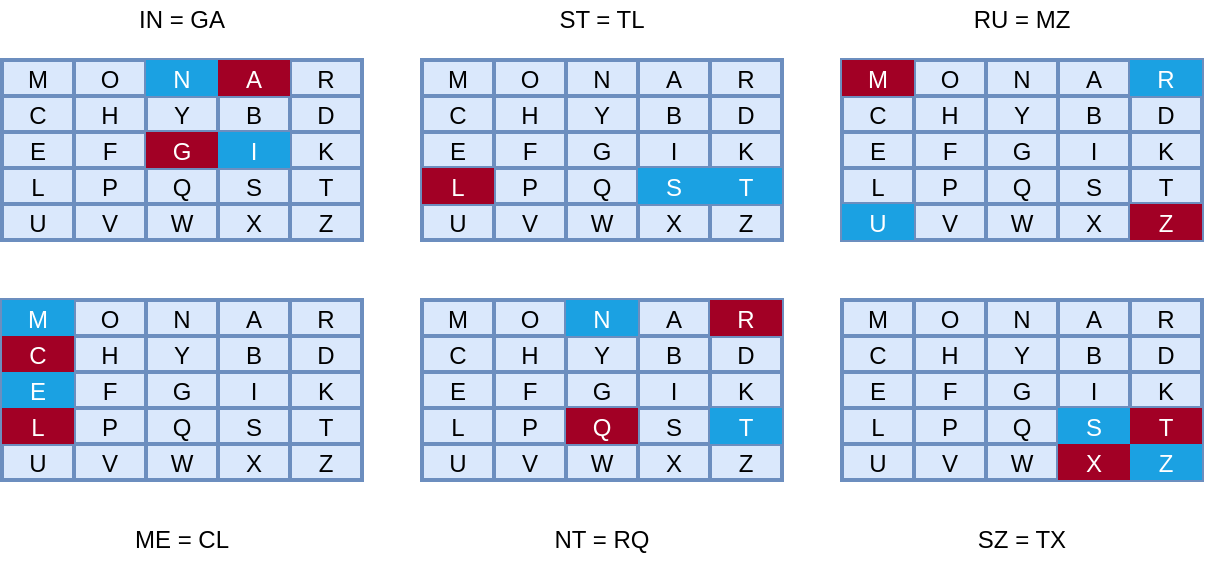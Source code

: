 <mxfile version="26.0.9">
  <diagram name="Page-1" id="MyThGpBbecSBOnwCQFOr">
    <mxGraphModel dx="743" dy="480" grid="1" gridSize="10" guides="1" tooltips="1" connect="1" arrows="1" fold="1" page="1" pageScale="1" pageWidth="570" pageHeight="940" math="0" shadow="0">
      <root>
        <mxCell id="0" />
        <mxCell id="1" parent="0" />
        <mxCell id="uaBOEF63-0A6Lp1OHHej-1" value="" style="shape=table;startSize=0;container=1;collapsible=0;childLayout=tableLayout;fillColor=#dae8fc;strokeWidth=2;strokeColor=#6c8ebf;" vertex="1" parent="1">
          <mxGeometry x="30" y="150" width="180" height="90" as="geometry" />
        </mxCell>
        <mxCell id="uaBOEF63-0A6Lp1OHHej-2" value="" style="shape=tableRow;horizontal=0;startSize=0;swimlaneHead=0;swimlaneBody=0;strokeColor=#6c8ebf;top=0;left=0;bottom=0;right=0;collapsible=0;dropTarget=0;fillColor=none;points=[[0,0.5],[1,0.5]];portConstraint=eastwest;strokeWidth=2;" vertex="1" parent="uaBOEF63-0A6Lp1OHHej-1">
          <mxGeometry width="180" height="18" as="geometry" />
        </mxCell>
        <mxCell id="uaBOEF63-0A6Lp1OHHej-3" value="M" style="shape=partialRectangle;html=1;whiteSpace=wrap;connectable=0;strokeColor=#6c8ebf;overflow=hidden;fillColor=none;top=0;left=0;bottom=0;right=0;pointerEvents=1;shadow=0;strokeWidth=2;" vertex="1" parent="uaBOEF63-0A6Lp1OHHej-2">
          <mxGeometry width="36" height="18" as="geometry">
            <mxRectangle width="36" height="18" as="alternateBounds" />
          </mxGeometry>
        </mxCell>
        <mxCell id="uaBOEF63-0A6Lp1OHHej-4" value="O" style="shape=partialRectangle;html=1;whiteSpace=wrap;connectable=0;strokeColor=#6c8ebf;overflow=hidden;fillColor=none;top=0;left=0;bottom=0;right=0;pointerEvents=1;strokeWidth=2;" vertex="1" parent="uaBOEF63-0A6Lp1OHHej-2">
          <mxGeometry x="36" width="36" height="18" as="geometry">
            <mxRectangle width="36" height="18" as="alternateBounds" />
          </mxGeometry>
        </mxCell>
        <mxCell id="uaBOEF63-0A6Lp1OHHej-5" value="N" style="shape=partialRectangle;html=1;whiteSpace=wrap;connectable=0;strokeColor=#006EAF;overflow=hidden;fillColor=#1ba1e2;top=0;left=0;bottom=0;right=0;pointerEvents=1;strokeWidth=2;fontColor=#ffffff;" vertex="1" parent="uaBOEF63-0A6Lp1OHHej-2">
          <mxGeometry x="72" width="36" height="18" as="geometry">
            <mxRectangle width="36" height="18" as="alternateBounds" />
          </mxGeometry>
        </mxCell>
        <mxCell id="uaBOEF63-0A6Lp1OHHej-6" value="A" style="shape=partialRectangle;html=1;whiteSpace=wrap;connectable=0;strokeColor=#6F0000;overflow=hidden;fillColor=#a20025;top=0;left=0;bottom=0;right=0;pointerEvents=1;strokeWidth=2;fontColor=#ffffff;" vertex="1" parent="uaBOEF63-0A6Lp1OHHej-2">
          <mxGeometry x="108" width="36" height="18" as="geometry">
            <mxRectangle width="36" height="18" as="alternateBounds" />
          </mxGeometry>
        </mxCell>
        <mxCell id="uaBOEF63-0A6Lp1OHHej-7" value="R" style="shape=partialRectangle;html=1;whiteSpace=wrap;connectable=0;strokeColor=#6c8ebf;overflow=hidden;fillColor=none;top=0;left=0;bottom=0;right=0;pointerEvents=1;strokeWidth=2;" vertex="1" parent="uaBOEF63-0A6Lp1OHHej-2">
          <mxGeometry x="144" width="36" height="18" as="geometry">
            <mxRectangle width="36" height="18" as="alternateBounds" />
          </mxGeometry>
        </mxCell>
        <mxCell id="uaBOEF63-0A6Lp1OHHej-8" value="" style="shape=tableRow;horizontal=0;startSize=0;swimlaneHead=0;swimlaneBody=0;strokeColor=#6c8ebf;top=0;left=0;bottom=0;right=0;collapsible=0;dropTarget=0;fillColor=none;points=[[0,0.5],[1,0.5]];portConstraint=eastwest;strokeWidth=2;" vertex="1" parent="uaBOEF63-0A6Lp1OHHej-1">
          <mxGeometry y="18" width="180" height="18" as="geometry" />
        </mxCell>
        <mxCell id="uaBOEF63-0A6Lp1OHHej-9" value="C" style="shape=partialRectangle;html=1;whiteSpace=wrap;connectable=0;strokeColor=#6c8ebf;overflow=hidden;fillColor=none;top=0;left=0;bottom=0;right=0;pointerEvents=1;strokeWidth=2;" vertex="1" parent="uaBOEF63-0A6Lp1OHHej-8">
          <mxGeometry width="36" height="18" as="geometry">
            <mxRectangle width="36" height="18" as="alternateBounds" />
          </mxGeometry>
        </mxCell>
        <mxCell id="uaBOEF63-0A6Lp1OHHej-10" value="H" style="shape=partialRectangle;html=1;whiteSpace=wrap;connectable=0;strokeColor=#6c8ebf;overflow=hidden;fillColor=none;top=0;left=0;bottom=0;right=0;pointerEvents=1;strokeWidth=2;" vertex="1" parent="uaBOEF63-0A6Lp1OHHej-8">
          <mxGeometry x="36" width="36" height="18" as="geometry">
            <mxRectangle width="36" height="18" as="alternateBounds" />
          </mxGeometry>
        </mxCell>
        <mxCell id="uaBOEF63-0A6Lp1OHHej-11" value="Y" style="shape=partialRectangle;html=1;whiteSpace=wrap;connectable=0;strokeColor=#6c8ebf;overflow=hidden;fillColor=none;top=0;left=0;bottom=0;right=0;pointerEvents=1;strokeWidth=2;" vertex="1" parent="uaBOEF63-0A6Lp1OHHej-8">
          <mxGeometry x="72" width="36" height="18" as="geometry">
            <mxRectangle width="36" height="18" as="alternateBounds" />
          </mxGeometry>
        </mxCell>
        <mxCell id="uaBOEF63-0A6Lp1OHHej-12" value="B" style="shape=partialRectangle;html=1;whiteSpace=wrap;connectable=0;strokeColor=#6c8ebf;overflow=hidden;fillColor=none;top=0;left=0;bottom=0;right=0;pointerEvents=1;strokeWidth=2;" vertex="1" parent="uaBOEF63-0A6Lp1OHHej-8">
          <mxGeometry x="108" width="36" height="18" as="geometry">
            <mxRectangle width="36" height="18" as="alternateBounds" />
          </mxGeometry>
        </mxCell>
        <mxCell id="uaBOEF63-0A6Lp1OHHej-13" value="D" style="shape=partialRectangle;html=1;whiteSpace=wrap;connectable=0;strokeColor=#6c8ebf;overflow=hidden;fillColor=none;top=0;left=0;bottom=0;right=0;pointerEvents=1;strokeWidth=2;" vertex="1" parent="uaBOEF63-0A6Lp1OHHej-8">
          <mxGeometry x="144" width="36" height="18" as="geometry">
            <mxRectangle width="36" height="18" as="alternateBounds" />
          </mxGeometry>
        </mxCell>
        <mxCell id="uaBOEF63-0A6Lp1OHHej-14" value="" style="shape=tableRow;horizontal=0;startSize=0;swimlaneHead=0;swimlaneBody=0;strokeColor=#6c8ebf;top=0;left=0;bottom=0;right=0;collapsible=0;dropTarget=0;fillColor=none;points=[[0,0.5],[1,0.5]];portConstraint=eastwest;strokeWidth=2;" vertex="1" parent="uaBOEF63-0A6Lp1OHHej-1">
          <mxGeometry y="36" width="180" height="18" as="geometry" />
        </mxCell>
        <mxCell id="uaBOEF63-0A6Lp1OHHej-15" value="E" style="shape=partialRectangle;html=1;whiteSpace=wrap;connectable=0;strokeColor=#6c8ebf;overflow=hidden;fillColor=none;top=0;left=0;bottom=0;right=0;pointerEvents=1;strokeWidth=2;" vertex="1" parent="uaBOEF63-0A6Lp1OHHej-14">
          <mxGeometry width="36" height="18" as="geometry">
            <mxRectangle width="36" height="18" as="alternateBounds" />
          </mxGeometry>
        </mxCell>
        <mxCell id="uaBOEF63-0A6Lp1OHHej-16" value="F" style="shape=partialRectangle;html=1;whiteSpace=wrap;connectable=0;strokeColor=#6c8ebf;overflow=hidden;fillColor=none;top=0;left=0;bottom=0;right=0;pointerEvents=1;strokeWidth=2;" vertex="1" parent="uaBOEF63-0A6Lp1OHHej-14">
          <mxGeometry x="36" width="36" height="18" as="geometry">
            <mxRectangle width="36" height="18" as="alternateBounds" />
          </mxGeometry>
        </mxCell>
        <mxCell id="uaBOEF63-0A6Lp1OHHej-17" value="G" style="shape=partialRectangle;html=1;whiteSpace=wrap;connectable=0;strokeColor=#6F0000;overflow=hidden;fillColor=#a20025;top=0;left=0;bottom=0;right=0;pointerEvents=1;strokeWidth=2;fontColor=#ffffff;" vertex="1" parent="uaBOEF63-0A6Lp1OHHej-14">
          <mxGeometry x="72" width="36" height="18" as="geometry">
            <mxRectangle width="36" height="18" as="alternateBounds" />
          </mxGeometry>
        </mxCell>
        <mxCell id="uaBOEF63-0A6Lp1OHHej-18" value="I" style="shape=partialRectangle;html=1;whiteSpace=wrap;connectable=0;strokeColor=#006EAF;overflow=hidden;fillColor=#1ba1e2;top=0;left=0;bottom=0;right=0;pointerEvents=1;strokeWidth=2;fontColor=#ffffff;" vertex="1" parent="uaBOEF63-0A6Lp1OHHej-14">
          <mxGeometry x="108" width="36" height="18" as="geometry">
            <mxRectangle width="36" height="18" as="alternateBounds" />
          </mxGeometry>
        </mxCell>
        <mxCell id="uaBOEF63-0A6Lp1OHHej-19" value="K" style="shape=partialRectangle;html=1;whiteSpace=wrap;connectable=0;strokeColor=#6c8ebf;overflow=hidden;fillColor=none;top=0;left=0;bottom=0;right=0;pointerEvents=1;strokeWidth=2;" vertex="1" parent="uaBOEF63-0A6Lp1OHHej-14">
          <mxGeometry x="144" width="36" height="18" as="geometry">
            <mxRectangle width="36" height="18" as="alternateBounds" />
          </mxGeometry>
        </mxCell>
        <mxCell id="uaBOEF63-0A6Lp1OHHej-20" value="" style="shape=tableRow;horizontal=0;startSize=0;swimlaneHead=0;swimlaneBody=0;strokeColor=#6c8ebf;top=0;left=0;bottom=0;right=0;collapsible=0;dropTarget=0;fillColor=none;points=[[0,0.5],[1,0.5]];portConstraint=eastwest;strokeWidth=2;" vertex="1" parent="uaBOEF63-0A6Lp1OHHej-1">
          <mxGeometry y="54" width="180" height="18" as="geometry" />
        </mxCell>
        <mxCell id="uaBOEF63-0A6Lp1OHHej-21" value="L" style="shape=partialRectangle;html=1;whiteSpace=wrap;connectable=0;strokeColor=#6c8ebf;overflow=hidden;fillColor=none;top=0;left=0;bottom=0;right=0;pointerEvents=1;strokeWidth=2;" vertex="1" parent="uaBOEF63-0A6Lp1OHHej-20">
          <mxGeometry width="36" height="18" as="geometry">
            <mxRectangle width="36" height="18" as="alternateBounds" />
          </mxGeometry>
        </mxCell>
        <mxCell id="uaBOEF63-0A6Lp1OHHej-22" value="P" style="shape=partialRectangle;html=1;whiteSpace=wrap;connectable=0;strokeColor=#6c8ebf;overflow=hidden;fillColor=none;top=0;left=0;bottom=0;right=0;pointerEvents=1;strokeWidth=2;" vertex="1" parent="uaBOEF63-0A6Lp1OHHej-20">
          <mxGeometry x="36" width="36" height="18" as="geometry">
            <mxRectangle width="36" height="18" as="alternateBounds" />
          </mxGeometry>
        </mxCell>
        <mxCell id="uaBOEF63-0A6Lp1OHHej-23" value="Q" style="shape=partialRectangle;html=1;whiteSpace=wrap;connectable=0;strokeColor=#6c8ebf;overflow=hidden;fillColor=none;top=0;left=0;bottom=0;right=0;pointerEvents=1;strokeWidth=2;" vertex="1" parent="uaBOEF63-0A6Lp1OHHej-20">
          <mxGeometry x="72" width="36" height="18" as="geometry">
            <mxRectangle width="36" height="18" as="alternateBounds" />
          </mxGeometry>
        </mxCell>
        <mxCell id="uaBOEF63-0A6Lp1OHHej-24" value="S" style="shape=partialRectangle;html=1;whiteSpace=wrap;connectable=0;strokeColor=#6c8ebf;overflow=hidden;fillColor=none;top=0;left=0;bottom=0;right=0;pointerEvents=1;strokeWidth=2;" vertex="1" parent="uaBOEF63-0A6Lp1OHHej-20">
          <mxGeometry x="108" width="36" height="18" as="geometry">
            <mxRectangle width="36" height="18" as="alternateBounds" />
          </mxGeometry>
        </mxCell>
        <mxCell id="uaBOEF63-0A6Lp1OHHej-25" value="T" style="shape=partialRectangle;html=1;whiteSpace=wrap;connectable=0;strokeColor=#6c8ebf;overflow=hidden;fillColor=none;top=0;left=0;bottom=0;right=0;pointerEvents=1;strokeWidth=2;" vertex="1" parent="uaBOEF63-0A6Lp1OHHej-20">
          <mxGeometry x="144" width="36" height="18" as="geometry">
            <mxRectangle width="36" height="18" as="alternateBounds" />
          </mxGeometry>
        </mxCell>
        <mxCell id="uaBOEF63-0A6Lp1OHHej-26" value="" style="shape=tableRow;horizontal=0;startSize=0;swimlaneHead=0;swimlaneBody=0;strokeColor=#6c8ebf;top=0;left=0;bottom=0;right=0;collapsible=0;dropTarget=0;fillColor=none;points=[[0,0.5],[1,0.5]];portConstraint=eastwest;strokeWidth=2;" vertex="1" parent="uaBOEF63-0A6Lp1OHHej-1">
          <mxGeometry y="72" width="180" height="18" as="geometry" />
        </mxCell>
        <mxCell id="uaBOEF63-0A6Lp1OHHej-27" value="U" style="shape=partialRectangle;html=1;whiteSpace=wrap;connectable=0;strokeColor=#6c8ebf;overflow=hidden;fillColor=none;top=0;left=0;bottom=0;right=0;pointerEvents=1;strokeWidth=2;" vertex="1" parent="uaBOEF63-0A6Lp1OHHej-26">
          <mxGeometry width="36" height="18" as="geometry">
            <mxRectangle width="36" height="18" as="alternateBounds" />
          </mxGeometry>
        </mxCell>
        <mxCell id="uaBOEF63-0A6Lp1OHHej-28" value="V" style="shape=partialRectangle;html=1;whiteSpace=wrap;connectable=0;strokeColor=#6c8ebf;overflow=hidden;fillColor=none;top=0;left=0;bottom=0;right=0;pointerEvents=1;strokeWidth=2;" vertex="1" parent="uaBOEF63-0A6Lp1OHHej-26">
          <mxGeometry x="36" width="36" height="18" as="geometry">
            <mxRectangle width="36" height="18" as="alternateBounds" />
          </mxGeometry>
        </mxCell>
        <mxCell id="uaBOEF63-0A6Lp1OHHej-29" value="W" style="shape=partialRectangle;html=1;whiteSpace=wrap;connectable=0;strokeColor=#6c8ebf;overflow=hidden;fillColor=none;top=0;left=0;bottom=0;right=0;pointerEvents=1;strokeWidth=2;" vertex="1" parent="uaBOEF63-0A6Lp1OHHej-26">
          <mxGeometry x="72" width="36" height="18" as="geometry">
            <mxRectangle width="36" height="18" as="alternateBounds" />
          </mxGeometry>
        </mxCell>
        <mxCell id="uaBOEF63-0A6Lp1OHHej-30" value="X" style="shape=partialRectangle;html=1;whiteSpace=wrap;connectable=0;strokeColor=#6c8ebf;overflow=hidden;fillColor=none;top=0;left=0;bottom=0;right=0;pointerEvents=1;strokeWidth=2;" vertex="1" parent="uaBOEF63-0A6Lp1OHHej-26">
          <mxGeometry x="108" width="36" height="18" as="geometry">
            <mxRectangle width="36" height="18" as="alternateBounds" />
          </mxGeometry>
        </mxCell>
        <mxCell id="uaBOEF63-0A6Lp1OHHej-31" value="Z" style="shape=partialRectangle;html=1;whiteSpace=wrap;connectable=0;strokeColor=#6c8ebf;overflow=hidden;fillColor=none;top=0;left=0;bottom=0;right=0;pointerEvents=1;strokeWidth=2;" vertex="1" parent="uaBOEF63-0A6Lp1OHHej-26">
          <mxGeometry x="144" width="36" height="18" as="geometry">
            <mxRectangle width="36" height="18" as="alternateBounds" />
          </mxGeometry>
        </mxCell>
        <mxCell id="uaBOEF63-0A6Lp1OHHej-32" value="" style="shape=table;startSize=0;container=1;collapsible=0;childLayout=tableLayout;fillColor=#dae8fc;strokeWidth=2;strokeColor=#6c8ebf;" vertex="1" parent="1">
          <mxGeometry x="240" y="150" width="180" height="90" as="geometry" />
        </mxCell>
        <mxCell id="uaBOEF63-0A6Lp1OHHej-33" value="" style="shape=tableRow;horizontal=0;startSize=0;swimlaneHead=0;swimlaneBody=0;strokeColor=#6c8ebf;top=0;left=0;bottom=0;right=0;collapsible=0;dropTarget=0;fillColor=none;points=[[0,0.5],[1,0.5]];portConstraint=eastwest;strokeWidth=2;" vertex="1" parent="uaBOEF63-0A6Lp1OHHej-32">
          <mxGeometry width="180" height="18" as="geometry" />
        </mxCell>
        <mxCell id="uaBOEF63-0A6Lp1OHHej-34" value="M" style="shape=partialRectangle;html=1;whiteSpace=wrap;connectable=0;strokeColor=#6c8ebf;overflow=hidden;fillColor=none;top=0;left=0;bottom=0;right=0;pointerEvents=1;shadow=0;strokeWidth=2;" vertex="1" parent="uaBOEF63-0A6Lp1OHHej-33">
          <mxGeometry width="36" height="18" as="geometry">
            <mxRectangle width="36" height="18" as="alternateBounds" />
          </mxGeometry>
        </mxCell>
        <mxCell id="uaBOEF63-0A6Lp1OHHej-35" value="O" style="shape=partialRectangle;html=1;whiteSpace=wrap;connectable=0;strokeColor=#6c8ebf;overflow=hidden;fillColor=none;top=0;left=0;bottom=0;right=0;pointerEvents=1;strokeWidth=2;" vertex="1" parent="uaBOEF63-0A6Lp1OHHej-33">
          <mxGeometry x="36" width="36" height="18" as="geometry">
            <mxRectangle width="36" height="18" as="alternateBounds" />
          </mxGeometry>
        </mxCell>
        <mxCell id="uaBOEF63-0A6Lp1OHHej-36" value="N" style="shape=partialRectangle;html=1;whiteSpace=wrap;connectable=0;strokeColor=#6c8ebf;overflow=hidden;fillColor=none;top=0;left=0;bottom=0;right=0;pointerEvents=1;strokeWidth=2;" vertex="1" parent="uaBOEF63-0A6Lp1OHHej-33">
          <mxGeometry x="72" width="36" height="18" as="geometry">
            <mxRectangle width="36" height="18" as="alternateBounds" />
          </mxGeometry>
        </mxCell>
        <mxCell id="uaBOEF63-0A6Lp1OHHej-37" value="A" style="shape=partialRectangle;html=1;whiteSpace=wrap;connectable=0;strokeColor=#6c8ebf;overflow=hidden;fillColor=none;top=0;left=0;bottom=0;right=0;pointerEvents=1;strokeWidth=2;" vertex="1" parent="uaBOEF63-0A6Lp1OHHej-33">
          <mxGeometry x="108" width="36" height="18" as="geometry">
            <mxRectangle width="36" height="18" as="alternateBounds" />
          </mxGeometry>
        </mxCell>
        <mxCell id="uaBOEF63-0A6Lp1OHHej-38" value="R" style="shape=partialRectangle;html=1;whiteSpace=wrap;connectable=0;strokeColor=#6c8ebf;overflow=hidden;fillColor=none;top=0;left=0;bottom=0;right=0;pointerEvents=1;strokeWidth=2;" vertex="1" parent="uaBOEF63-0A6Lp1OHHej-33">
          <mxGeometry x="144" width="36" height="18" as="geometry">
            <mxRectangle width="36" height="18" as="alternateBounds" />
          </mxGeometry>
        </mxCell>
        <mxCell id="uaBOEF63-0A6Lp1OHHej-39" value="" style="shape=tableRow;horizontal=0;startSize=0;swimlaneHead=0;swimlaneBody=0;strokeColor=#6c8ebf;top=0;left=0;bottom=0;right=0;collapsible=0;dropTarget=0;fillColor=none;points=[[0,0.5],[1,0.5]];portConstraint=eastwest;strokeWidth=2;" vertex="1" parent="uaBOEF63-0A6Lp1OHHej-32">
          <mxGeometry y="18" width="180" height="18" as="geometry" />
        </mxCell>
        <mxCell id="uaBOEF63-0A6Lp1OHHej-40" value="C" style="shape=partialRectangle;html=1;whiteSpace=wrap;connectable=0;strokeColor=#6c8ebf;overflow=hidden;fillColor=none;top=0;left=0;bottom=0;right=0;pointerEvents=1;strokeWidth=2;" vertex="1" parent="uaBOEF63-0A6Lp1OHHej-39">
          <mxGeometry width="36" height="18" as="geometry">
            <mxRectangle width="36" height="18" as="alternateBounds" />
          </mxGeometry>
        </mxCell>
        <mxCell id="uaBOEF63-0A6Lp1OHHej-41" value="H" style="shape=partialRectangle;html=1;whiteSpace=wrap;connectable=0;strokeColor=#6c8ebf;overflow=hidden;fillColor=none;top=0;left=0;bottom=0;right=0;pointerEvents=1;strokeWidth=2;" vertex="1" parent="uaBOEF63-0A6Lp1OHHej-39">
          <mxGeometry x="36" width="36" height="18" as="geometry">
            <mxRectangle width="36" height="18" as="alternateBounds" />
          </mxGeometry>
        </mxCell>
        <mxCell id="uaBOEF63-0A6Lp1OHHej-42" value="Y" style="shape=partialRectangle;html=1;whiteSpace=wrap;connectable=0;strokeColor=#6c8ebf;overflow=hidden;fillColor=none;top=0;left=0;bottom=0;right=0;pointerEvents=1;strokeWidth=2;" vertex="1" parent="uaBOEF63-0A6Lp1OHHej-39">
          <mxGeometry x="72" width="36" height="18" as="geometry">
            <mxRectangle width="36" height="18" as="alternateBounds" />
          </mxGeometry>
        </mxCell>
        <mxCell id="uaBOEF63-0A6Lp1OHHej-43" value="B" style="shape=partialRectangle;html=1;whiteSpace=wrap;connectable=0;strokeColor=#6c8ebf;overflow=hidden;fillColor=none;top=0;left=0;bottom=0;right=0;pointerEvents=1;strokeWidth=2;" vertex="1" parent="uaBOEF63-0A6Lp1OHHej-39">
          <mxGeometry x="108" width="36" height="18" as="geometry">
            <mxRectangle width="36" height="18" as="alternateBounds" />
          </mxGeometry>
        </mxCell>
        <mxCell id="uaBOEF63-0A6Lp1OHHej-44" value="D" style="shape=partialRectangle;html=1;whiteSpace=wrap;connectable=0;strokeColor=#6c8ebf;overflow=hidden;fillColor=none;top=0;left=0;bottom=0;right=0;pointerEvents=1;strokeWidth=2;" vertex="1" parent="uaBOEF63-0A6Lp1OHHej-39">
          <mxGeometry x="144" width="36" height="18" as="geometry">
            <mxRectangle width="36" height="18" as="alternateBounds" />
          </mxGeometry>
        </mxCell>
        <mxCell id="uaBOEF63-0A6Lp1OHHej-45" value="" style="shape=tableRow;horizontal=0;startSize=0;swimlaneHead=0;swimlaneBody=0;strokeColor=#6c8ebf;top=0;left=0;bottom=0;right=0;collapsible=0;dropTarget=0;fillColor=none;points=[[0,0.5],[1,0.5]];portConstraint=eastwest;strokeWidth=2;" vertex="1" parent="uaBOEF63-0A6Lp1OHHej-32">
          <mxGeometry y="36" width="180" height="18" as="geometry" />
        </mxCell>
        <mxCell id="uaBOEF63-0A6Lp1OHHej-46" value="E" style="shape=partialRectangle;html=1;whiteSpace=wrap;connectable=0;strokeColor=#6c8ebf;overflow=hidden;fillColor=none;top=0;left=0;bottom=0;right=0;pointerEvents=1;strokeWidth=2;" vertex="1" parent="uaBOEF63-0A6Lp1OHHej-45">
          <mxGeometry width="36" height="18" as="geometry">
            <mxRectangle width="36" height="18" as="alternateBounds" />
          </mxGeometry>
        </mxCell>
        <mxCell id="uaBOEF63-0A6Lp1OHHej-47" value="F" style="shape=partialRectangle;html=1;whiteSpace=wrap;connectable=0;strokeColor=#6c8ebf;overflow=hidden;fillColor=none;top=0;left=0;bottom=0;right=0;pointerEvents=1;strokeWidth=2;" vertex="1" parent="uaBOEF63-0A6Lp1OHHej-45">
          <mxGeometry x="36" width="36" height="18" as="geometry">
            <mxRectangle width="36" height="18" as="alternateBounds" />
          </mxGeometry>
        </mxCell>
        <mxCell id="uaBOEF63-0A6Lp1OHHej-48" value="G" style="shape=partialRectangle;html=1;whiteSpace=wrap;connectable=0;strokeColor=#6c8ebf;overflow=hidden;fillColor=none;top=0;left=0;bottom=0;right=0;pointerEvents=1;strokeWidth=2;" vertex="1" parent="uaBOEF63-0A6Lp1OHHej-45">
          <mxGeometry x="72" width="36" height="18" as="geometry">
            <mxRectangle width="36" height="18" as="alternateBounds" />
          </mxGeometry>
        </mxCell>
        <mxCell id="uaBOEF63-0A6Lp1OHHej-49" value="I" style="shape=partialRectangle;html=1;whiteSpace=wrap;connectable=0;strokeColor=#6c8ebf;overflow=hidden;fillColor=none;top=0;left=0;bottom=0;right=0;pointerEvents=1;strokeWidth=2;" vertex="1" parent="uaBOEF63-0A6Lp1OHHej-45">
          <mxGeometry x="108" width="36" height="18" as="geometry">
            <mxRectangle width="36" height="18" as="alternateBounds" />
          </mxGeometry>
        </mxCell>
        <mxCell id="uaBOEF63-0A6Lp1OHHej-50" value="K" style="shape=partialRectangle;html=1;whiteSpace=wrap;connectable=0;strokeColor=#6c8ebf;overflow=hidden;fillColor=none;top=0;left=0;bottom=0;right=0;pointerEvents=1;strokeWidth=2;" vertex="1" parent="uaBOEF63-0A6Lp1OHHej-45">
          <mxGeometry x="144" width="36" height="18" as="geometry">
            <mxRectangle width="36" height="18" as="alternateBounds" />
          </mxGeometry>
        </mxCell>
        <mxCell id="uaBOEF63-0A6Lp1OHHej-51" value="" style="shape=tableRow;horizontal=0;startSize=0;swimlaneHead=0;swimlaneBody=0;strokeColor=#6c8ebf;top=0;left=0;bottom=0;right=0;collapsible=0;dropTarget=0;fillColor=none;points=[[0,0.5],[1,0.5]];portConstraint=eastwest;strokeWidth=2;" vertex="1" parent="uaBOEF63-0A6Lp1OHHej-32">
          <mxGeometry y="54" width="180" height="18" as="geometry" />
        </mxCell>
        <mxCell id="uaBOEF63-0A6Lp1OHHej-52" value="L" style="shape=partialRectangle;html=1;whiteSpace=wrap;connectable=0;strokeColor=#6F0000;overflow=hidden;fillColor=#a20025;top=0;left=0;bottom=0;right=0;pointerEvents=1;strokeWidth=2;fontColor=#ffffff;" vertex="1" parent="uaBOEF63-0A6Lp1OHHej-51">
          <mxGeometry width="36" height="18" as="geometry">
            <mxRectangle width="36" height="18" as="alternateBounds" />
          </mxGeometry>
        </mxCell>
        <mxCell id="uaBOEF63-0A6Lp1OHHej-53" value="P" style="shape=partialRectangle;html=1;whiteSpace=wrap;connectable=0;strokeColor=#6c8ebf;overflow=hidden;fillColor=none;top=0;left=0;bottom=0;right=0;pointerEvents=1;strokeWidth=2;" vertex="1" parent="uaBOEF63-0A6Lp1OHHej-51">
          <mxGeometry x="36" width="36" height="18" as="geometry">
            <mxRectangle width="36" height="18" as="alternateBounds" />
          </mxGeometry>
        </mxCell>
        <mxCell id="uaBOEF63-0A6Lp1OHHej-54" value="Q" style="shape=partialRectangle;html=1;whiteSpace=wrap;connectable=0;strokeColor=#6c8ebf;overflow=hidden;fillColor=none;top=0;left=0;bottom=0;right=0;pointerEvents=1;strokeWidth=2;" vertex="1" parent="uaBOEF63-0A6Lp1OHHej-51">
          <mxGeometry x="72" width="36" height="18" as="geometry">
            <mxRectangle width="36" height="18" as="alternateBounds" />
          </mxGeometry>
        </mxCell>
        <mxCell id="uaBOEF63-0A6Lp1OHHej-55" value="S" style="shape=partialRectangle;html=1;whiteSpace=wrap;connectable=0;strokeColor=#006EAF;overflow=hidden;fillColor=#1ba1e2;top=0;left=0;bottom=0;right=0;pointerEvents=1;strokeWidth=2;fontColor=#ffffff;" vertex="1" parent="uaBOEF63-0A6Lp1OHHej-51">
          <mxGeometry x="108" width="36" height="18" as="geometry">
            <mxRectangle width="36" height="18" as="alternateBounds" />
          </mxGeometry>
        </mxCell>
        <mxCell id="uaBOEF63-0A6Lp1OHHej-56" value="T" style="shape=partialRectangle;html=1;whiteSpace=wrap;connectable=0;strokeColor=#006EAF;overflow=hidden;fillColor=#1ba1e2;top=0;left=0;bottom=0;right=0;pointerEvents=1;strokeWidth=2;fontColor=#ffffff;" vertex="1" parent="uaBOEF63-0A6Lp1OHHej-51">
          <mxGeometry x="144" width="36" height="18" as="geometry">
            <mxRectangle width="36" height="18" as="alternateBounds" />
          </mxGeometry>
        </mxCell>
        <mxCell id="uaBOEF63-0A6Lp1OHHej-57" value="" style="shape=tableRow;horizontal=0;startSize=0;swimlaneHead=0;swimlaneBody=0;strokeColor=#6c8ebf;top=0;left=0;bottom=0;right=0;collapsible=0;dropTarget=0;fillColor=none;points=[[0,0.5],[1,0.5]];portConstraint=eastwest;strokeWidth=2;" vertex="1" parent="uaBOEF63-0A6Lp1OHHej-32">
          <mxGeometry y="72" width="180" height="18" as="geometry" />
        </mxCell>
        <mxCell id="uaBOEF63-0A6Lp1OHHej-58" value="U" style="shape=partialRectangle;html=1;whiteSpace=wrap;connectable=0;strokeColor=#6c8ebf;overflow=hidden;fillColor=none;top=0;left=0;bottom=0;right=0;pointerEvents=1;strokeWidth=2;" vertex="1" parent="uaBOEF63-0A6Lp1OHHej-57">
          <mxGeometry width="36" height="18" as="geometry">
            <mxRectangle width="36" height="18" as="alternateBounds" />
          </mxGeometry>
        </mxCell>
        <mxCell id="uaBOEF63-0A6Lp1OHHej-59" value="V" style="shape=partialRectangle;html=1;whiteSpace=wrap;connectable=0;strokeColor=#6c8ebf;overflow=hidden;fillColor=none;top=0;left=0;bottom=0;right=0;pointerEvents=1;strokeWidth=2;" vertex="1" parent="uaBOEF63-0A6Lp1OHHej-57">
          <mxGeometry x="36" width="36" height="18" as="geometry">
            <mxRectangle width="36" height="18" as="alternateBounds" />
          </mxGeometry>
        </mxCell>
        <mxCell id="uaBOEF63-0A6Lp1OHHej-60" value="W" style="shape=partialRectangle;html=1;whiteSpace=wrap;connectable=0;strokeColor=#6c8ebf;overflow=hidden;fillColor=none;top=0;left=0;bottom=0;right=0;pointerEvents=1;strokeWidth=2;" vertex="1" parent="uaBOEF63-0A6Lp1OHHej-57">
          <mxGeometry x="72" width="36" height="18" as="geometry">
            <mxRectangle width="36" height="18" as="alternateBounds" />
          </mxGeometry>
        </mxCell>
        <mxCell id="uaBOEF63-0A6Lp1OHHej-61" value="X" style="shape=partialRectangle;html=1;whiteSpace=wrap;connectable=0;strokeColor=#6c8ebf;overflow=hidden;fillColor=none;top=0;left=0;bottom=0;right=0;pointerEvents=1;strokeWidth=2;" vertex="1" parent="uaBOEF63-0A6Lp1OHHej-57">
          <mxGeometry x="108" width="36" height="18" as="geometry">
            <mxRectangle width="36" height="18" as="alternateBounds" />
          </mxGeometry>
        </mxCell>
        <mxCell id="uaBOEF63-0A6Lp1OHHej-62" value="Z" style="shape=partialRectangle;html=1;whiteSpace=wrap;connectable=0;strokeColor=#6c8ebf;overflow=hidden;fillColor=none;top=0;left=0;bottom=0;right=0;pointerEvents=1;strokeWidth=2;" vertex="1" parent="uaBOEF63-0A6Lp1OHHej-57">
          <mxGeometry x="144" width="36" height="18" as="geometry">
            <mxRectangle width="36" height="18" as="alternateBounds" />
          </mxGeometry>
        </mxCell>
        <mxCell id="uaBOEF63-0A6Lp1OHHej-69" value="" style="shape=table;startSize=0;container=1;collapsible=0;childLayout=tableLayout;fillColor=#dae8fc;strokeWidth=2;strokeColor=#6c8ebf;" vertex="1" parent="1">
          <mxGeometry x="450" y="150" width="180" height="90" as="geometry" />
        </mxCell>
        <mxCell id="uaBOEF63-0A6Lp1OHHej-70" value="" style="shape=tableRow;horizontal=0;startSize=0;swimlaneHead=0;swimlaneBody=0;strokeColor=#6c8ebf;top=0;left=0;bottom=0;right=0;collapsible=0;dropTarget=0;fillColor=none;points=[[0,0.5],[1,0.5]];portConstraint=eastwest;strokeWidth=2;" vertex="1" parent="uaBOEF63-0A6Lp1OHHej-69">
          <mxGeometry width="180" height="18" as="geometry" />
        </mxCell>
        <mxCell id="uaBOEF63-0A6Lp1OHHej-71" value="M" style="shape=partialRectangle;html=1;whiteSpace=wrap;connectable=0;strokeColor=#6F0000;overflow=hidden;fillColor=#a20025;top=0;left=0;bottom=0;right=0;pointerEvents=1;shadow=0;strokeWidth=2;fontColor=#ffffff;" vertex="1" parent="uaBOEF63-0A6Lp1OHHej-70">
          <mxGeometry width="36" height="18" as="geometry">
            <mxRectangle width="36" height="18" as="alternateBounds" />
          </mxGeometry>
        </mxCell>
        <mxCell id="uaBOEF63-0A6Lp1OHHej-72" value="O" style="shape=partialRectangle;html=1;whiteSpace=wrap;connectable=0;strokeColor=#6c8ebf;overflow=hidden;fillColor=none;top=0;left=0;bottom=0;right=0;pointerEvents=1;strokeWidth=2;" vertex="1" parent="uaBOEF63-0A6Lp1OHHej-70">
          <mxGeometry x="36" width="36" height="18" as="geometry">
            <mxRectangle width="36" height="18" as="alternateBounds" />
          </mxGeometry>
        </mxCell>
        <mxCell id="uaBOEF63-0A6Lp1OHHej-73" value="N" style="shape=partialRectangle;html=1;whiteSpace=wrap;connectable=0;strokeColor=#6c8ebf;overflow=hidden;fillColor=none;top=0;left=0;bottom=0;right=0;pointerEvents=1;strokeWidth=2;" vertex="1" parent="uaBOEF63-0A6Lp1OHHej-70">
          <mxGeometry x="72" width="36" height="18" as="geometry">
            <mxRectangle width="36" height="18" as="alternateBounds" />
          </mxGeometry>
        </mxCell>
        <mxCell id="uaBOEF63-0A6Lp1OHHej-74" value="A" style="shape=partialRectangle;html=1;whiteSpace=wrap;connectable=0;strokeColor=#6c8ebf;overflow=hidden;fillColor=none;top=0;left=0;bottom=0;right=0;pointerEvents=1;strokeWidth=2;" vertex="1" parent="uaBOEF63-0A6Lp1OHHej-70">
          <mxGeometry x="108" width="36" height="18" as="geometry">
            <mxRectangle width="36" height="18" as="alternateBounds" />
          </mxGeometry>
        </mxCell>
        <mxCell id="uaBOEF63-0A6Lp1OHHej-75" value="R" style="shape=partialRectangle;html=1;whiteSpace=wrap;connectable=0;strokeColor=#006EAF;overflow=hidden;fillColor=#1ba1e2;top=0;left=0;bottom=0;right=0;pointerEvents=1;strokeWidth=2;fontColor=#ffffff;" vertex="1" parent="uaBOEF63-0A6Lp1OHHej-70">
          <mxGeometry x="144" width="36" height="18" as="geometry">
            <mxRectangle width="36" height="18" as="alternateBounds" />
          </mxGeometry>
        </mxCell>
        <mxCell id="uaBOEF63-0A6Lp1OHHej-76" value="" style="shape=tableRow;horizontal=0;startSize=0;swimlaneHead=0;swimlaneBody=0;strokeColor=#6c8ebf;top=0;left=0;bottom=0;right=0;collapsible=0;dropTarget=0;fillColor=none;points=[[0,0.5],[1,0.5]];portConstraint=eastwest;strokeWidth=2;" vertex="1" parent="uaBOEF63-0A6Lp1OHHej-69">
          <mxGeometry y="18" width="180" height="18" as="geometry" />
        </mxCell>
        <mxCell id="uaBOEF63-0A6Lp1OHHej-77" value="C" style="shape=partialRectangle;html=1;whiteSpace=wrap;connectable=0;strokeColor=#6c8ebf;overflow=hidden;fillColor=none;top=0;left=0;bottom=0;right=0;pointerEvents=1;strokeWidth=2;" vertex="1" parent="uaBOEF63-0A6Lp1OHHej-76">
          <mxGeometry width="36" height="18" as="geometry">
            <mxRectangle width="36" height="18" as="alternateBounds" />
          </mxGeometry>
        </mxCell>
        <mxCell id="uaBOEF63-0A6Lp1OHHej-78" value="H" style="shape=partialRectangle;html=1;whiteSpace=wrap;connectable=0;strokeColor=#6c8ebf;overflow=hidden;fillColor=none;top=0;left=0;bottom=0;right=0;pointerEvents=1;strokeWidth=2;" vertex="1" parent="uaBOEF63-0A6Lp1OHHej-76">
          <mxGeometry x="36" width="36" height="18" as="geometry">
            <mxRectangle width="36" height="18" as="alternateBounds" />
          </mxGeometry>
        </mxCell>
        <mxCell id="uaBOEF63-0A6Lp1OHHej-79" value="Y" style="shape=partialRectangle;html=1;whiteSpace=wrap;connectable=0;strokeColor=#6c8ebf;overflow=hidden;fillColor=none;top=0;left=0;bottom=0;right=0;pointerEvents=1;strokeWidth=2;" vertex="1" parent="uaBOEF63-0A6Lp1OHHej-76">
          <mxGeometry x="72" width="36" height="18" as="geometry">
            <mxRectangle width="36" height="18" as="alternateBounds" />
          </mxGeometry>
        </mxCell>
        <mxCell id="uaBOEF63-0A6Lp1OHHej-80" value="B" style="shape=partialRectangle;html=1;whiteSpace=wrap;connectable=0;strokeColor=#6c8ebf;overflow=hidden;fillColor=none;top=0;left=0;bottom=0;right=0;pointerEvents=1;strokeWidth=2;" vertex="1" parent="uaBOEF63-0A6Lp1OHHej-76">
          <mxGeometry x="108" width="36" height="18" as="geometry">
            <mxRectangle width="36" height="18" as="alternateBounds" />
          </mxGeometry>
        </mxCell>
        <mxCell id="uaBOEF63-0A6Lp1OHHej-81" value="D" style="shape=partialRectangle;html=1;whiteSpace=wrap;connectable=0;strokeColor=#6c8ebf;overflow=hidden;fillColor=none;top=0;left=0;bottom=0;right=0;pointerEvents=1;strokeWidth=2;" vertex="1" parent="uaBOEF63-0A6Lp1OHHej-76">
          <mxGeometry x="144" width="36" height="18" as="geometry">
            <mxRectangle width="36" height="18" as="alternateBounds" />
          </mxGeometry>
        </mxCell>
        <mxCell id="uaBOEF63-0A6Lp1OHHej-82" value="" style="shape=tableRow;horizontal=0;startSize=0;swimlaneHead=0;swimlaneBody=0;strokeColor=#6c8ebf;top=0;left=0;bottom=0;right=0;collapsible=0;dropTarget=0;fillColor=none;points=[[0,0.5],[1,0.5]];portConstraint=eastwest;strokeWidth=2;" vertex="1" parent="uaBOEF63-0A6Lp1OHHej-69">
          <mxGeometry y="36" width="180" height="18" as="geometry" />
        </mxCell>
        <mxCell id="uaBOEF63-0A6Lp1OHHej-83" value="E" style="shape=partialRectangle;html=1;whiteSpace=wrap;connectable=0;strokeColor=#6c8ebf;overflow=hidden;fillColor=none;top=0;left=0;bottom=0;right=0;pointerEvents=1;strokeWidth=2;" vertex="1" parent="uaBOEF63-0A6Lp1OHHej-82">
          <mxGeometry width="36" height="18" as="geometry">
            <mxRectangle width="36" height="18" as="alternateBounds" />
          </mxGeometry>
        </mxCell>
        <mxCell id="uaBOEF63-0A6Lp1OHHej-84" value="F" style="shape=partialRectangle;html=1;whiteSpace=wrap;connectable=0;strokeColor=#6c8ebf;overflow=hidden;fillColor=none;top=0;left=0;bottom=0;right=0;pointerEvents=1;strokeWidth=2;" vertex="1" parent="uaBOEF63-0A6Lp1OHHej-82">
          <mxGeometry x="36" width="36" height="18" as="geometry">
            <mxRectangle width="36" height="18" as="alternateBounds" />
          </mxGeometry>
        </mxCell>
        <mxCell id="uaBOEF63-0A6Lp1OHHej-85" value="G" style="shape=partialRectangle;html=1;whiteSpace=wrap;connectable=0;strokeColor=#6c8ebf;overflow=hidden;fillColor=none;top=0;left=0;bottom=0;right=0;pointerEvents=1;strokeWidth=2;" vertex="1" parent="uaBOEF63-0A6Lp1OHHej-82">
          <mxGeometry x="72" width="36" height="18" as="geometry">
            <mxRectangle width="36" height="18" as="alternateBounds" />
          </mxGeometry>
        </mxCell>
        <mxCell id="uaBOEF63-0A6Lp1OHHej-86" value="I" style="shape=partialRectangle;html=1;whiteSpace=wrap;connectable=0;strokeColor=#6c8ebf;overflow=hidden;fillColor=none;top=0;left=0;bottom=0;right=0;pointerEvents=1;strokeWidth=2;" vertex="1" parent="uaBOEF63-0A6Lp1OHHej-82">
          <mxGeometry x="108" width="36" height="18" as="geometry">
            <mxRectangle width="36" height="18" as="alternateBounds" />
          </mxGeometry>
        </mxCell>
        <mxCell id="uaBOEF63-0A6Lp1OHHej-87" value="K" style="shape=partialRectangle;html=1;whiteSpace=wrap;connectable=0;strokeColor=#6c8ebf;overflow=hidden;fillColor=none;top=0;left=0;bottom=0;right=0;pointerEvents=1;strokeWidth=2;" vertex="1" parent="uaBOEF63-0A6Lp1OHHej-82">
          <mxGeometry x="144" width="36" height="18" as="geometry">
            <mxRectangle width="36" height="18" as="alternateBounds" />
          </mxGeometry>
        </mxCell>
        <mxCell id="uaBOEF63-0A6Lp1OHHej-88" value="" style="shape=tableRow;horizontal=0;startSize=0;swimlaneHead=0;swimlaneBody=0;strokeColor=#6c8ebf;top=0;left=0;bottom=0;right=0;collapsible=0;dropTarget=0;fillColor=none;points=[[0,0.5],[1,0.5]];portConstraint=eastwest;strokeWidth=2;" vertex="1" parent="uaBOEF63-0A6Lp1OHHej-69">
          <mxGeometry y="54" width="180" height="18" as="geometry" />
        </mxCell>
        <mxCell id="uaBOEF63-0A6Lp1OHHej-89" value="L" style="shape=partialRectangle;html=1;whiteSpace=wrap;connectable=0;strokeColor=#6c8ebf;overflow=hidden;fillColor=none;top=0;left=0;bottom=0;right=0;pointerEvents=1;strokeWidth=2;" vertex="1" parent="uaBOEF63-0A6Lp1OHHej-88">
          <mxGeometry width="36" height="18" as="geometry">
            <mxRectangle width="36" height="18" as="alternateBounds" />
          </mxGeometry>
        </mxCell>
        <mxCell id="uaBOEF63-0A6Lp1OHHej-90" value="P" style="shape=partialRectangle;html=1;whiteSpace=wrap;connectable=0;strokeColor=#6c8ebf;overflow=hidden;fillColor=none;top=0;left=0;bottom=0;right=0;pointerEvents=1;strokeWidth=2;" vertex="1" parent="uaBOEF63-0A6Lp1OHHej-88">
          <mxGeometry x="36" width="36" height="18" as="geometry">
            <mxRectangle width="36" height="18" as="alternateBounds" />
          </mxGeometry>
        </mxCell>
        <mxCell id="uaBOEF63-0A6Lp1OHHej-91" value="Q" style="shape=partialRectangle;html=1;whiteSpace=wrap;connectable=0;strokeColor=#6c8ebf;overflow=hidden;fillColor=none;top=0;left=0;bottom=0;right=0;pointerEvents=1;strokeWidth=2;" vertex="1" parent="uaBOEF63-0A6Lp1OHHej-88">
          <mxGeometry x="72" width="36" height="18" as="geometry">
            <mxRectangle width="36" height="18" as="alternateBounds" />
          </mxGeometry>
        </mxCell>
        <mxCell id="uaBOEF63-0A6Lp1OHHej-92" value="S" style="shape=partialRectangle;html=1;whiteSpace=wrap;connectable=0;strokeColor=#6c8ebf;overflow=hidden;fillColor=none;top=0;left=0;bottom=0;right=0;pointerEvents=1;strokeWidth=2;" vertex="1" parent="uaBOEF63-0A6Lp1OHHej-88">
          <mxGeometry x="108" width="36" height="18" as="geometry">
            <mxRectangle width="36" height="18" as="alternateBounds" />
          </mxGeometry>
        </mxCell>
        <mxCell id="uaBOEF63-0A6Lp1OHHej-93" value="T" style="shape=partialRectangle;html=1;whiteSpace=wrap;connectable=0;strokeColor=#6c8ebf;overflow=hidden;fillColor=none;top=0;left=0;bottom=0;right=0;pointerEvents=1;strokeWidth=2;" vertex="1" parent="uaBOEF63-0A6Lp1OHHej-88">
          <mxGeometry x="144" width="36" height="18" as="geometry">
            <mxRectangle width="36" height="18" as="alternateBounds" />
          </mxGeometry>
        </mxCell>
        <mxCell id="uaBOEF63-0A6Lp1OHHej-94" value="" style="shape=tableRow;horizontal=0;startSize=0;swimlaneHead=0;swimlaneBody=0;strokeColor=#6c8ebf;top=0;left=0;bottom=0;right=0;collapsible=0;dropTarget=0;fillColor=none;points=[[0,0.5],[1,0.5]];portConstraint=eastwest;strokeWidth=2;" vertex="1" parent="uaBOEF63-0A6Lp1OHHej-69">
          <mxGeometry y="72" width="180" height="18" as="geometry" />
        </mxCell>
        <mxCell id="uaBOEF63-0A6Lp1OHHej-95" value="U" style="shape=partialRectangle;html=1;whiteSpace=wrap;connectable=0;strokeColor=#006EAF;overflow=hidden;fillColor=#1ba1e2;top=0;left=0;bottom=0;right=0;pointerEvents=1;strokeWidth=2;fontColor=#ffffff;" vertex="1" parent="uaBOEF63-0A6Lp1OHHej-94">
          <mxGeometry width="36" height="18" as="geometry">
            <mxRectangle width="36" height="18" as="alternateBounds" />
          </mxGeometry>
        </mxCell>
        <mxCell id="uaBOEF63-0A6Lp1OHHej-96" value="V" style="shape=partialRectangle;html=1;whiteSpace=wrap;connectable=0;strokeColor=#6c8ebf;overflow=hidden;fillColor=none;top=0;left=0;bottom=0;right=0;pointerEvents=1;strokeWidth=2;" vertex="1" parent="uaBOEF63-0A6Lp1OHHej-94">
          <mxGeometry x="36" width="36" height="18" as="geometry">
            <mxRectangle width="36" height="18" as="alternateBounds" />
          </mxGeometry>
        </mxCell>
        <mxCell id="uaBOEF63-0A6Lp1OHHej-97" value="W" style="shape=partialRectangle;html=1;whiteSpace=wrap;connectable=0;strokeColor=#6c8ebf;overflow=hidden;fillColor=none;top=0;left=0;bottom=0;right=0;pointerEvents=1;strokeWidth=2;" vertex="1" parent="uaBOEF63-0A6Lp1OHHej-94">
          <mxGeometry x="72" width="36" height="18" as="geometry">
            <mxRectangle width="36" height="18" as="alternateBounds" />
          </mxGeometry>
        </mxCell>
        <mxCell id="uaBOEF63-0A6Lp1OHHej-98" value="X" style="shape=partialRectangle;html=1;whiteSpace=wrap;connectable=0;strokeColor=#6c8ebf;overflow=hidden;fillColor=none;top=0;left=0;bottom=0;right=0;pointerEvents=1;strokeWidth=2;" vertex="1" parent="uaBOEF63-0A6Lp1OHHej-94">
          <mxGeometry x="108" width="36" height="18" as="geometry">
            <mxRectangle width="36" height="18" as="alternateBounds" />
          </mxGeometry>
        </mxCell>
        <mxCell id="uaBOEF63-0A6Lp1OHHej-99" value="Z" style="shape=partialRectangle;html=1;whiteSpace=wrap;connectable=0;strokeColor=#6F0000;overflow=hidden;fillColor=#a20025;top=0;left=0;bottom=0;right=0;pointerEvents=1;strokeWidth=2;fontColor=#ffffff;" vertex="1" parent="uaBOEF63-0A6Lp1OHHej-94">
          <mxGeometry x="144" width="36" height="18" as="geometry">
            <mxRectangle width="36" height="18" as="alternateBounds" />
          </mxGeometry>
        </mxCell>
        <mxCell id="uaBOEF63-0A6Lp1OHHej-100" value="" style="shape=table;startSize=0;container=1;collapsible=0;childLayout=tableLayout;fillColor=#dae8fc;strokeWidth=2;strokeColor=#6c8ebf;" vertex="1" parent="1">
          <mxGeometry x="30" y="270" width="180" height="90" as="geometry" />
        </mxCell>
        <mxCell id="uaBOEF63-0A6Lp1OHHej-101" value="" style="shape=tableRow;horizontal=0;startSize=0;swimlaneHead=0;swimlaneBody=0;strokeColor=#6c8ebf;top=0;left=0;bottom=0;right=0;collapsible=0;dropTarget=0;fillColor=none;points=[[0,0.5],[1,0.5]];portConstraint=eastwest;strokeWidth=2;" vertex="1" parent="uaBOEF63-0A6Lp1OHHej-100">
          <mxGeometry width="180" height="18" as="geometry" />
        </mxCell>
        <mxCell id="uaBOEF63-0A6Lp1OHHej-102" value="M" style="shape=partialRectangle;html=1;whiteSpace=wrap;connectable=0;strokeColor=#006EAF;overflow=hidden;fillColor=#1ba1e2;top=0;left=0;bottom=0;right=0;pointerEvents=1;shadow=0;strokeWidth=2;fontColor=#ffffff;" vertex="1" parent="uaBOEF63-0A6Lp1OHHej-101">
          <mxGeometry width="36" height="18" as="geometry">
            <mxRectangle width="36" height="18" as="alternateBounds" />
          </mxGeometry>
        </mxCell>
        <mxCell id="uaBOEF63-0A6Lp1OHHej-103" value="O" style="shape=partialRectangle;html=1;whiteSpace=wrap;connectable=0;strokeColor=#6c8ebf;overflow=hidden;fillColor=none;top=0;left=0;bottom=0;right=0;pointerEvents=1;strokeWidth=2;" vertex="1" parent="uaBOEF63-0A6Lp1OHHej-101">
          <mxGeometry x="36" width="36" height="18" as="geometry">
            <mxRectangle width="36" height="18" as="alternateBounds" />
          </mxGeometry>
        </mxCell>
        <mxCell id="uaBOEF63-0A6Lp1OHHej-104" value="N" style="shape=partialRectangle;html=1;whiteSpace=wrap;connectable=0;strokeColor=#6c8ebf;overflow=hidden;fillColor=none;top=0;left=0;bottom=0;right=0;pointerEvents=1;strokeWidth=2;" vertex="1" parent="uaBOEF63-0A6Lp1OHHej-101">
          <mxGeometry x="72" width="36" height="18" as="geometry">
            <mxRectangle width="36" height="18" as="alternateBounds" />
          </mxGeometry>
        </mxCell>
        <mxCell id="uaBOEF63-0A6Lp1OHHej-105" value="A" style="shape=partialRectangle;html=1;whiteSpace=wrap;connectable=0;strokeColor=#6c8ebf;overflow=hidden;fillColor=none;top=0;left=0;bottom=0;right=0;pointerEvents=1;strokeWidth=2;" vertex="1" parent="uaBOEF63-0A6Lp1OHHej-101">
          <mxGeometry x="108" width="36" height="18" as="geometry">
            <mxRectangle width="36" height="18" as="alternateBounds" />
          </mxGeometry>
        </mxCell>
        <mxCell id="uaBOEF63-0A6Lp1OHHej-106" value="R" style="shape=partialRectangle;html=1;whiteSpace=wrap;connectable=0;strokeColor=#6c8ebf;overflow=hidden;fillColor=none;top=0;left=0;bottom=0;right=0;pointerEvents=1;strokeWidth=2;" vertex="1" parent="uaBOEF63-0A6Lp1OHHej-101">
          <mxGeometry x="144" width="36" height="18" as="geometry">
            <mxRectangle width="36" height="18" as="alternateBounds" />
          </mxGeometry>
        </mxCell>
        <mxCell id="uaBOEF63-0A6Lp1OHHej-107" value="" style="shape=tableRow;horizontal=0;startSize=0;swimlaneHead=0;swimlaneBody=0;strokeColor=#6c8ebf;top=0;left=0;bottom=0;right=0;collapsible=0;dropTarget=0;fillColor=none;points=[[0,0.5],[1,0.5]];portConstraint=eastwest;strokeWidth=2;" vertex="1" parent="uaBOEF63-0A6Lp1OHHej-100">
          <mxGeometry y="18" width="180" height="18" as="geometry" />
        </mxCell>
        <mxCell id="uaBOEF63-0A6Lp1OHHej-108" value="C" style="shape=partialRectangle;html=1;whiteSpace=wrap;connectable=0;strokeColor=#6F0000;overflow=hidden;fillColor=#a20025;top=0;left=0;bottom=0;right=0;pointerEvents=1;strokeWidth=2;fontColor=#ffffff;" vertex="1" parent="uaBOEF63-0A6Lp1OHHej-107">
          <mxGeometry width="36" height="18" as="geometry">
            <mxRectangle width="36" height="18" as="alternateBounds" />
          </mxGeometry>
        </mxCell>
        <mxCell id="uaBOEF63-0A6Lp1OHHej-109" value="H" style="shape=partialRectangle;html=1;whiteSpace=wrap;connectable=0;strokeColor=#6c8ebf;overflow=hidden;fillColor=none;top=0;left=0;bottom=0;right=0;pointerEvents=1;strokeWidth=2;" vertex="1" parent="uaBOEF63-0A6Lp1OHHej-107">
          <mxGeometry x="36" width="36" height="18" as="geometry">
            <mxRectangle width="36" height="18" as="alternateBounds" />
          </mxGeometry>
        </mxCell>
        <mxCell id="uaBOEF63-0A6Lp1OHHej-110" value="Y" style="shape=partialRectangle;html=1;whiteSpace=wrap;connectable=0;strokeColor=#6c8ebf;overflow=hidden;fillColor=none;top=0;left=0;bottom=0;right=0;pointerEvents=1;strokeWidth=2;" vertex="1" parent="uaBOEF63-0A6Lp1OHHej-107">
          <mxGeometry x="72" width="36" height="18" as="geometry">
            <mxRectangle width="36" height="18" as="alternateBounds" />
          </mxGeometry>
        </mxCell>
        <mxCell id="uaBOEF63-0A6Lp1OHHej-111" value="B" style="shape=partialRectangle;html=1;whiteSpace=wrap;connectable=0;strokeColor=#6c8ebf;overflow=hidden;fillColor=none;top=0;left=0;bottom=0;right=0;pointerEvents=1;strokeWidth=2;" vertex="1" parent="uaBOEF63-0A6Lp1OHHej-107">
          <mxGeometry x="108" width="36" height="18" as="geometry">
            <mxRectangle width="36" height="18" as="alternateBounds" />
          </mxGeometry>
        </mxCell>
        <mxCell id="uaBOEF63-0A6Lp1OHHej-112" value="D" style="shape=partialRectangle;html=1;whiteSpace=wrap;connectable=0;strokeColor=#6c8ebf;overflow=hidden;fillColor=none;top=0;left=0;bottom=0;right=0;pointerEvents=1;strokeWidth=2;" vertex="1" parent="uaBOEF63-0A6Lp1OHHej-107">
          <mxGeometry x="144" width="36" height="18" as="geometry">
            <mxRectangle width="36" height="18" as="alternateBounds" />
          </mxGeometry>
        </mxCell>
        <mxCell id="uaBOEF63-0A6Lp1OHHej-113" value="" style="shape=tableRow;horizontal=0;startSize=0;swimlaneHead=0;swimlaneBody=0;strokeColor=#6c8ebf;top=0;left=0;bottom=0;right=0;collapsible=0;dropTarget=0;fillColor=none;points=[[0,0.5],[1,0.5]];portConstraint=eastwest;strokeWidth=2;" vertex="1" parent="uaBOEF63-0A6Lp1OHHej-100">
          <mxGeometry y="36" width="180" height="18" as="geometry" />
        </mxCell>
        <mxCell id="uaBOEF63-0A6Lp1OHHej-114" value="E" style="shape=partialRectangle;html=1;whiteSpace=wrap;connectable=0;strokeColor=#006EAF;overflow=hidden;fillColor=#1ba1e2;top=0;left=0;bottom=0;right=0;pointerEvents=1;strokeWidth=2;fontColor=#ffffff;" vertex="1" parent="uaBOEF63-0A6Lp1OHHej-113">
          <mxGeometry width="36" height="18" as="geometry">
            <mxRectangle width="36" height="18" as="alternateBounds" />
          </mxGeometry>
        </mxCell>
        <mxCell id="uaBOEF63-0A6Lp1OHHej-115" value="F" style="shape=partialRectangle;html=1;whiteSpace=wrap;connectable=0;strokeColor=#6c8ebf;overflow=hidden;fillColor=none;top=0;left=0;bottom=0;right=0;pointerEvents=1;strokeWidth=2;" vertex="1" parent="uaBOEF63-0A6Lp1OHHej-113">
          <mxGeometry x="36" width="36" height="18" as="geometry">
            <mxRectangle width="36" height="18" as="alternateBounds" />
          </mxGeometry>
        </mxCell>
        <mxCell id="uaBOEF63-0A6Lp1OHHej-116" value="G" style="shape=partialRectangle;html=1;whiteSpace=wrap;connectable=0;strokeColor=#6c8ebf;overflow=hidden;fillColor=none;top=0;left=0;bottom=0;right=0;pointerEvents=1;strokeWidth=2;" vertex="1" parent="uaBOEF63-0A6Lp1OHHej-113">
          <mxGeometry x="72" width="36" height="18" as="geometry">
            <mxRectangle width="36" height="18" as="alternateBounds" />
          </mxGeometry>
        </mxCell>
        <mxCell id="uaBOEF63-0A6Lp1OHHej-117" value="I" style="shape=partialRectangle;html=1;whiteSpace=wrap;connectable=0;strokeColor=#6c8ebf;overflow=hidden;fillColor=none;top=0;left=0;bottom=0;right=0;pointerEvents=1;strokeWidth=2;" vertex="1" parent="uaBOEF63-0A6Lp1OHHej-113">
          <mxGeometry x="108" width="36" height="18" as="geometry">
            <mxRectangle width="36" height="18" as="alternateBounds" />
          </mxGeometry>
        </mxCell>
        <mxCell id="uaBOEF63-0A6Lp1OHHej-118" value="K" style="shape=partialRectangle;html=1;whiteSpace=wrap;connectable=0;strokeColor=#6c8ebf;overflow=hidden;fillColor=none;top=0;left=0;bottom=0;right=0;pointerEvents=1;strokeWidth=2;" vertex="1" parent="uaBOEF63-0A6Lp1OHHej-113">
          <mxGeometry x="144" width="36" height="18" as="geometry">
            <mxRectangle width="36" height="18" as="alternateBounds" />
          </mxGeometry>
        </mxCell>
        <mxCell id="uaBOEF63-0A6Lp1OHHej-119" value="" style="shape=tableRow;horizontal=0;startSize=0;swimlaneHead=0;swimlaneBody=0;strokeColor=#6c8ebf;top=0;left=0;bottom=0;right=0;collapsible=0;dropTarget=0;fillColor=none;points=[[0,0.5],[1,0.5]];portConstraint=eastwest;strokeWidth=2;" vertex="1" parent="uaBOEF63-0A6Lp1OHHej-100">
          <mxGeometry y="54" width="180" height="18" as="geometry" />
        </mxCell>
        <mxCell id="uaBOEF63-0A6Lp1OHHej-120" value="L" style="shape=partialRectangle;html=1;whiteSpace=wrap;connectable=0;strokeColor=#6F0000;overflow=hidden;fillColor=#a20025;top=0;left=0;bottom=0;right=0;pointerEvents=1;strokeWidth=2;fontColor=#ffffff;" vertex="1" parent="uaBOEF63-0A6Lp1OHHej-119">
          <mxGeometry width="36" height="18" as="geometry">
            <mxRectangle width="36" height="18" as="alternateBounds" />
          </mxGeometry>
        </mxCell>
        <mxCell id="uaBOEF63-0A6Lp1OHHej-121" value="P" style="shape=partialRectangle;html=1;whiteSpace=wrap;connectable=0;strokeColor=#6c8ebf;overflow=hidden;fillColor=none;top=0;left=0;bottom=0;right=0;pointerEvents=1;strokeWidth=2;" vertex="1" parent="uaBOEF63-0A6Lp1OHHej-119">
          <mxGeometry x="36" width="36" height="18" as="geometry">
            <mxRectangle width="36" height="18" as="alternateBounds" />
          </mxGeometry>
        </mxCell>
        <mxCell id="uaBOEF63-0A6Lp1OHHej-122" value="Q" style="shape=partialRectangle;html=1;whiteSpace=wrap;connectable=0;strokeColor=#6c8ebf;overflow=hidden;fillColor=none;top=0;left=0;bottom=0;right=0;pointerEvents=1;strokeWidth=2;" vertex="1" parent="uaBOEF63-0A6Lp1OHHej-119">
          <mxGeometry x="72" width="36" height="18" as="geometry">
            <mxRectangle width="36" height="18" as="alternateBounds" />
          </mxGeometry>
        </mxCell>
        <mxCell id="uaBOEF63-0A6Lp1OHHej-123" value="S" style="shape=partialRectangle;html=1;whiteSpace=wrap;connectable=0;strokeColor=#6c8ebf;overflow=hidden;fillColor=none;top=0;left=0;bottom=0;right=0;pointerEvents=1;strokeWidth=2;" vertex="1" parent="uaBOEF63-0A6Lp1OHHej-119">
          <mxGeometry x="108" width="36" height="18" as="geometry">
            <mxRectangle width="36" height="18" as="alternateBounds" />
          </mxGeometry>
        </mxCell>
        <mxCell id="uaBOEF63-0A6Lp1OHHej-124" value="T" style="shape=partialRectangle;html=1;whiteSpace=wrap;connectable=0;strokeColor=#6c8ebf;overflow=hidden;fillColor=none;top=0;left=0;bottom=0;right=0;pointerEvents=1;strokeWidth=2;" vertex="1" parent="uaBOEF63-0A6Lp1OHHej-119">
          <mxGeometry x="144" width="36" height="18" as="geometry">
            <mxRectangle width="36" height="18" as="alternateBounds" />
          </mxGeometry>
        </mxCell>
        <mxCell id="uaBOEF63-0A6Lp1OHHej-125" value="" style="shape=tableRow;horizontal=0;startSize=0;swimlaneHead=0;swimlaneBody=0;strokeColor=#6c8ebf;top=0;left=0;bottom=0;right=0;collapsible=0;dropTarget=0;fillColor=none;points=[[0,0.5],[1,0.5]];portConstraint=eastwest;strokeWidth=2;" vertex="1" parent="uaBOEF63-0A6Lp1OHHej-100">
          <mxGeometry y="72" width="180" height="18" as="geometry" />
        </mxCell>
        <mxCell id="uaBOEF63-0A6Lp1OHHej-126" value="U" style="shape=partialRectangle;html=1;whiteSpace=wrap;connectable=0;strokeColor=#6c8ebf;overflow=hidden;fillColor=none;top=0;left=0;bottom=0;right=0;pointerEvents=1;strokeWidth=2;" vertex="1" parent="uaBOEF63-0A6Lp1OHHej-125">
          <mxGeometry width="36" height="18" as="geometry">
            <mxRectangle width="36" height="18" as="alternateBounds" />
          </mxGeometry>
        </mxCell>
        <mxCell id="uaBOEF63-0A6Lp1OHHej-127" value="V" style="shape=partialRectangle;html=1;whiteSpace=wrap;connectable=0;strokeColor=#6c8ebf;overflow=hidden;fillColor=none;top=0;left=0;bottom=0;right=0;pointerEvents=1;strokeWidth=2;" vertex="1" parent="uaBOEF63-0A6Lp1OHHej-125">
          <mxGeometry x="36" width="36" height="18" as="geometry">
            <mxRectangle width="36" height="18" as="alternateBounds" />
          </mxGeometry>
        </mxCell>
        <mxCell id="uaBOEF63-0A6Lp1OHHej-128" value="W" style="shape=partialRectangle;html=1;whiteSpace=wrap;connectable=0;strokeColor=#6c8ebf;overflow=hidden;fillColor=none;top=0;left=0;bottom=0;right=0;pointerEvents=1;strokeWidth=2;" vertex="1" parent="uaBOEF63-0A6Lp1OHHej-125">
          <mxGeometry x="72" width="36" height="18" as="geometry">
            <mxRectangle width="36" height="18" as="alternateBounds" />
          </mxGeometry>
        </mxCell>
        <mxCell id="uaBOEF63-0A6Lp1OHHej-129" value="X" style="shape=partialRectangle;html=1;whiteSpace=wrap;connectable=0;strokeColor=#6c8ebf;overflow=hidden;fillColor=none;top=0;left=0;bottom=0;right=0;pointerEvents=1;strokeWidth=2;" vertex="1" parent="uaBOEF63-0A6Lp1OHHej-125">
          <mxGeometry x="108" width="36" height="18" as="geometry">
            <mxRectangle width="36" height="18" as="alternateBounds" />
          </mxGeometry>
        </mxCell>
        <mxCell id="uaBOEF63-0A6Lp1OHHej-130" value="Z" style="shape=partialRectangle;html=1;whiteSpace=wrap;connectable=0;strokeColor=#6c8ebf;overflow=hidden;fillColor=none;top=0;left=0;bottom=0;right=0;pointerEvents=1;strokeWidth=2;" vertex="1" parent="uaBOEF63-0A6Lp1OHHej-125">
          <mxGeometry x="144" width="36" height="18" as="geometry">
            <mxRectangle width="36" height="18" as="alternateBounds" />
          </mxGeometry>
        </mxCell>
        <mxCell id="uaBOEF63-0A6Lp1OHHej-131" value="" style="shape=table;startSize=0;container=1;collapsible=0;childLayout=tableLayout;fillColor=#dae8fc;strokeWidth=2;strokeColor=#6c8ebf;" vertex="1" parent="1">
          <mxGeometry x="240" y="270" width="180" height="90" as="geometry" />
        </mxCell>
        <mxCell id="uaBOEF63-0A6Lp1OHHej-132" value="" style="shape=tableRow;horizontal=0;startSize=0;swimlaneHead=0;swimlaneBody=0;strokeColor=#6c8ebf;top=0;left=0;bottom=0;right=0;collapsible=0;dropTarget=0;fillColor=none;points=[[0,0.5],[1,0.5]];portConstraint=eastwest;strokeWidth=2;" vertex="1" parent="uaBOEF63-0A6Lp1OHHej-131">
          <mxGeometry width="180" height="18" as="geometry" />
        </mxCell>
        <mxCell id="uaBOEF63-0A6Lp1OHHej-133" value="M" style="shape=partialRectangle;html=1;whiteSpace=wrap;connectable=0;strokeColor=#6c8ebf;overflow=hidden;fillColor=none;top=0;left=0;bottom=0;right=0;pointerEvents=1;shadow=0;strokeWidth=2;" vertex="1" parent="uaBOEF63-0A6Lp1OHHej-132">
          <mxGeometry width="36" height="18" as="geometry">
            <mxRectangle width="36" height="18" as="alternateBounds" />
          </mxGeometry>
        </mxCell>
        <mxCell id="uaBOEF63-0A6Lp1OHHej-134" value="O" style="shape=partialRectangle;html=1;whiteSpace=wrap;connectable=0;strokeColor=#6c8ebf;overflow=hidden;fillColor=none;top=0;left=0;bottom=0;right=0;pointerEvents=1;strokeWidth=2;" vertex="1" parent="uaBOEF63-0A6Lp1OHHej-132">
          <mxGeometry x="36" width="36" height="18" as="geometry">
            <mxRectangle width="36" height="18" as="alternateBounds" />
          </mxGeometry>
        </mxCell>
        <mxCell id="uaBOEF63-0A6Lp1OHHej-135" value="N" style="shape=partialRectangle;html=1;whiteSpace=wrap;connectable=0;strokeColor=#006EAF;overflow=hidden;fillColor=#1ba1e2;top=0;left=0;bottom=0;right=0;pointerEvents=1;strokeWidth=2;fontColor=#ffffff;" vertex="1" parent="uaBOEF63-0A6Lp1OHHej-132">
          <mxGeometry x="72" width="36" height="18" as="geometry">
            <mxRectangle width="36" height="18" as="alternateBounds" />
          </mxGeometry>
        </mxCell>
        <mxCell id="uaBOEF63-0A6Lp1OHHej-136" value="A" style="shape=partialRectangle;html=1;whiteSpace=wrap;connectable=0;strokeColor=#6c8ebf;overflow=hidden;fillColor=none;top=0;left=0;bottom=0;right=0;pointerEvents=1;strokeWidth=2;" vertex="1" parent="uaBOEF63-0A6Lp1OHHej-132">
          <mxGeometry x="108" width="36" height="18" as="geometry">
            <mxRectangle width="36" height="18" as="alternateBounds" />
          </mxGeometry>
        </mxCell>
        <mxCell id="uaBOEF63-0A6Lp1OHHej-137" value="R" style="shape=partialRectangle;html=1;whiteSpace=wrap;connectable=0;strokeColor=#6F0000;overflow=hidden;fillColor=#a20025;top=0;left=0;bottom=0;right=0;pointerEvents=1;strokeWidth=2;fontColor=#ffffff;" vertex="1" parent="uaBOEF63-0A6Lp1OHHej-132">
          <mxGeometry x="144" width="36" height="18" as="geometry">
            <mxRectangle width="36" height="18" as="alternateBounds" />
          </mxGeometry>
        </mxCell>
        <mxCell id="uaBOEF63-0A6Lp1OHHej-138" value="" style="shape=tableRow;horizontal=0;startSize=0;swimlaneHead=0;swimlaneBody=0;strokeColor=#6c8ebf;top=0;left=0;bottom=0;right=0;collapsible=0;dropTarget=0;fillColor=none;points=[[0,0.5],[1,0.5]];portConstraint=eastwest;strokeWidth=2;" vertex="1" parent="uaBOEF63-0A6Lp1OHHej-131">
          <mxGeometry y="18" width="180" height="18" as="geometry" />
        </mxCell>
        <mxCell id="uaBOEF63-0A6Lp1OHHej-139" value="C" style="shape=partialRectangle;html=1;whiteSpace=wrap;connectable=0;strokeColor=#6c8ebf;overflow=hidden;fillColor=none;top=0;left=0;bottom=0;right=0;pointerEvents=1;strokeWidth=2;" vertex="1" parent="uaBOEF63-0A6Lp1OHHej-138">
          <mxGeometry width="36" height="18" as="geometry">
            <mxRectangle width="36" height="18" as="alternateBounds" />
          </mxGeometry>
        </mxCell>
        <mxCell id="uaBOEF63-0A6Lp1OHHej-140" value="H" style="shape=partialRectangle;html=1;whiteSpace=wrap;connectable=0;strokeColor=#6c8ebf;overflow=hidden;fillColor=none;top=0;left=0;bottom=0;right=0;pointerEvents=1;strokeWidth=2;" vertex="1" parent="uaBOEF63-0A6Lp1OHHej-138">
          <mxGeometry x="36" width="36" height="18" as="geometry">
            <mxRectangle width="36" height="18" as="alternateBounds" />
          </mxGeometry>
        </mxCell>
        <mxCell id="uaBOEF63-0A6Lp1OHHej-141" value="Y" style="shape=partialRectangle;html=1;whiteSpace=wrap;connectable=0;strokeColor=#6c8ebf;overflow=hidden;fillColor=none;top=0;left=0;bottom=0;right=0;pointerEvents=1;strokeWidth=2;" vertex="1" parent="uaBOEF63-0A6Lp1OHHej-138">
          <mxGeometry x="72" width="36" height="18" as="geometry">
            <mxRectangle width="36" height="18" as="alternateBounds" />
          </mxGeometry>
        </mxCell>
        <mxCell id="uaBOEF63-0A6Lp1OHHej-142" value="B" style="shape=partialRectangle;html=1;whiteSpace=wrap;connectable=0;strokeColor=#6c8ebf;overflow=hidden;fillColor=none;top=0;left=0;bottom=0;right=0;pointerEvents=1;strokeWidth=2;" vertex="1" parent="uaBOEF63-0A6Lp1OHHej-138">
          <mxGeometry x="108" width="36" height="18" as="geometry">
            <mxRectangle width="36" height="18" as="alternateBounds" />
          </mxGeometry>
        </mxCell>
        <mxCell id="uaBOEF63-0A6Lp1OHHej-143" value="D" style="shape=partialRectangle;html=1;whiteSpace=wrap;connectable=0;strokeColor=#6c8ebf;overflow=hidden;fillColor=none;top=0;left=0;bottom=0;right=0;pointerEvents=1;strokeWidth=2;" vertex="1" parent="uaBOEF63-0A6Lp1OHHej-138">
          <mxGeometry x="144" width="36" height="18" as="geometry">
            <mxRectangle width="36" height="18" as="alternateBounds" />
          </mxGeometry>
        </mxCell>
        <mxCell id="uaBOEF63-0A6Lp1OHHej-144" value="" style="shape=tableRow;horizontal=0;startSize=0;swimlaneHead=0;swimlaneBody=0;strokeColor=#6c8ebf;top=0;left=0;bottom=0;right=0;collapsible=0;dropTarget=0;fillColor=none;points=[[0,0.5],[1,0.5]];portConstraint=eastwest;strokeWidth=2;" vertex="1" parent="uaBOEF63-0A6Lp1OHHej-131">
          <mxGeometry y="36" width="180" height="18" as="geometry" />
        </mxCell>
        <mxCell id="uaBOEF63-0A6Lp1OHHej-145" value="E" style="shape=partialRectangle;html=1;whiteSpace=wrap;connectable=0;strokeColor=#6c8ebf;overflow=hidden;fillColor=none;top=0;left=0;bottom=0;right=0;pointerEvents=1;strokeWidth=2;" vertex="1" parent="uaBOEF63-0A6Lp1OHHej-144">
          <mxGeometry width="36" height="18" as="geometry">
            <mxRectangle width="36" height="18" as="alternateBounds" />
          </mxGeometry>
        </mxCell>
        <mxCell id="uaBOEF63-0A6Lp1OHHej-146" value="F" style="shape=partialRectangle;html=1;whiteSpace=wrap;connectable=0;strokeColor=#6c8ebf;overflow=hidden;fillColor=none;top=0;left=0;bottom=0;right=0;pointerEvents=1;strokeWidth=2;" vertex="1" parent="uaBOEF63-0A6Lp1OHHej-144">
          <mxGeometry x="36" width="36" height="18" as="geometry">
            <mxRectangle width="36" height="18" as="alternateBounds" />
          </mxGeometry>
        </mxCell>
        <mxCell id="uaBOEF63-0A6Lp1OHHej-147" value="G" style="shape=partialRectangle;html=1;whiteSpace=wrap;connectable=0;strokeColor=#6c8ebf;overflow=hidden;fillColor=none;top=0;left=0;bottom=0;right=0;pointerEvents=1;strokeWidth=2;" vertex="1" parent="uaBOEF63-0A6Lp1OHHej-144">
          <mxGeometry x="72" width="36" height="18" as="geometry">
            <mxRectangle width="36" height="18" as="alternateBounds" />
          </mxGeometry>
        </mxCell>
        <mxCell id="uaBOEF63-0A6Lp1OHHej-148" value="I" style="shape=partialRectangle;html=1;whiteSpace=wrap;connectable=0;strokeColor=#6c8ebf;overflow=hidden;fillColor=none;top=0;left=0;bottom=0;right=0;pointerEvents=1;strokeWidth=2;" vertex="1" parent="uaBOEF63-0A6Lp1OHHej-144">
          <mxGeometry x="108" width="36" height="18" as="geometry">
            <mxRectangle width="36" height="18" as="alternateBounds" />
          </mxGeometry>
        </mxCell>
        <mxCell id="uaBOEF63-0A6Lp1OHHej-149" value="K" style="shape=partialRectangle;html=1;whiteSpace=wrap;connectable=0;strokeColor=#6c8ebf;overflow=hidden;fillColor=none;top=0;left=0;bottom=0;right=0;pointerEvents=1;strokeWidth=2;" vertex="1" parent="uaBOEF63-0A6Lp1OHHej-144">
          <mxGeometry x="144" width="36" height="18" as="geometry">
            <mxRectangle width="36" height="18" as="alternateBounds" />
          </mxGeometry>
        </mxCell>
        <mxCell id="uaBOEF63-0A6Lp1OHHej-150" value="" style="shape=tableRow;horizontal=0;startSize=0;swimlaneHead=0;swimlaneBody=0;strokeColor=#6c8ebf;top=0;left=0;bottom=0;right=0;collapsible=0;dropTarget=0;fillColor=none;points=[[0,0.5],[1,0.5]];portConstraint=eastwest;strokeWidth=2;" vertex="1" parent="uaBOEF63-0A6Lp1OHHej-131">
          <mxGeometry y="54" width="180" height="18" as="geometry" />
        </mxCell>
        <mxCell id="uaBOEF63-0A6Lp1OHHej-151" value="L" style="shape=partialRectangle;html=1;whiteSpace=wrap;connectable=0;strokeColor=#6c8ebf;overflow=hidden;fillColor=none;top=0;left=0;bottom=0;right=0;pointerEvents=1;strokeWidth=2;" vertex="1" parent="uaBOEF63-0A6Lp1OHHej-150">
          <mxGeometry width="36" height="18" as="geometry">
            <mxRectangle width="36" height="18" as="alternateBounds" />
          </mxGeometry>
        </mxCell>
        <mxCell id="uaBOEF63-0A6Lp1OHHej-152" value="P" style="shape=partialRectangle;html=1;whiteSpace=wrap;connectable=0;strokeColor=#6c8ebf;overflow=hidden;fillColor=none;top=0;left=0;bottom=0;right=0;pointerEvents=1;strokeWidth=2;" vertex="1" parent="uaBOEF63-0A6Lp1OHHej-150">
          <mxGeometry x="36" width="36" height="18" as="geometry">
            <mxRectangle width="36" height="18" as="alternateBounds" />
          </mxGeometry>
        </mxCell>
        <mxCell id="uaBOEF63-0A6Lp1OHHej-153" value="Q" style="shape=partialRectangle;html=1;whiteSpace=wrap;connectable=0;strokeColor=#6F0000;overflow=hidden;fillColor=#a20025;top=0;left=0;bottom=0;right=0;pointerEvents=1;strokeWidth=2;fontColor=#ffffff;" vertex="1" parent="uaBOEF63-0A6Lp1OHHej-150">
          <mxGeometry x="72" width="36" height="18" as="geometry">
            <mxRectangle width="36" height="18" as="alternateBounds" />
          </mxGeometry>
        </mxCell>
        <mxCell id="uaBOEF63-0A6Lp1OHHej-154" value="S" style="shape=partialRectangle;html=1;whiteSpace=wrap;connectable=0;strokeColor=#6c8ebf;overflow=hidden;fillColor=none;top=0;left=0;bottom=0;right=0;pointerEvents=1;strokeWidth=2;" vertex="1" parent="uaBOEF63-0A6Lp1OHHej-150">
          <mxGeometry x="108" width="36" height="18" as="geometry">
            <mxRectangle width="36" height="18" as="alternateBounds" />
          </mxGeometry>
        </mxCell>
        <mxCell id="uaBOEF63-0A6Lp1OHHej-155" value="T" style="shape=partialRectangle;html=1;whiteSpace=wrap;connectable=0;strokeColor=#006EAF;overflow=hidden;fillColor=#1ba1e2;top=0;left=0;bottom=0;right=0;pointerEvents=1;strokeWidth=2;fontColor=#ffffff;" vertex="1" parent="uaBOEF63-0A6Lp1OHHej-150">
          <mxGeometry x="144" width="36" height="18" as="geometry">
            <mxRectangle width="36" height="18" as="alternateBounds" />
          </mxGeometry>
        </mxCell>
        <mxCell id="uaBOEF63-0A6Lp1OHHej-156" value="" style="shape=tableRow;horizontal=0;startSize=0;swimlaneHead=0;swimlaneBody=0;strokeColor=#6c8ebf;top=0;left=0;bottom=0;right=0;collapsible=0;dropTarget=0;fillColor=none;points=[[0,0.5],[1,0.5]];portConstraint=eastwest;strokeWidth=2;" vertex="1" parent="uaBOEF63-0A6Lp1OHHej-131">
          <mxGeometry y="72" width="180" height="18" as="geometry" />
        </mxCell>
        <mxCell id="uaBOEF63-0A6Lp1OHHej-157" value="U" style="shape=partialRectangle;html=1;whiteSpace=wrap;connectable=0;strokeColor=#6c8ebf;overflow=hidden;fillColor=none;top=0;left=0;bottom=0;right=0;pointerEvents=1;strokeWidth=2;" vertex="1" parent="uaBOEF63-0A6Lp1OHHej-156">
          <mxGeometry width="36" height="18" as="geometry">
            <mxRectangle width="36" height="18" as="alternateBounds" />
          </mxGeometry>
        </mxCell>
        <mxCell id="uaBOEF63-0A6Lp1OHHej-158" value="V" style="shape=partialRectangle;html=1;whiteSpace=wrap;connectable=0;strokeColor=#6c8ebf;overflow=hidden;fillColor=none;top=0;left=0;bottom=0;right=0;pointerEvents=1;strokeWidth=2;" vertex="1" parent="uaBOEF63-0A6Lp1OHHej-156">
          <mxGeometry x="36" width="36" height="18" as="geometry">
            <mxRectangle width="36" height="18" as="alternateBounds" />
          </mxGeometry>
        </mxCell>
        <mxCell id="uaBOEF63-0A6Lp1OHHej-159" value="W" style="shape=partialRectangle;html=1;whiteSpace=wrap;connectable=0;strokeColor=#6c8ebf;overflow=hidden;fillColor=none;top=0;left=0;bottom=0;right=0;pointerEvents=1;strokeWidth=2;" vertex="1" parent="uaBOEF63-0A6Lp1OHHej-156">
          <mxGeometry x="72" width="36" height="18" as="geometry">
            <mxRectangle width="36" height="18" as="alternateBounds" />
          </mxGeometry>
        </mxCell>
        <mxCell id="uaBOEF63-0A6Lp1OHHej-160" value="X" style="shape=partialRectangle;html=1;whiteSpace=wrap;connectable=0;strokeColor=#6c8ebf;overflow=hidden;fillColor=none;top=0;left=0;bottom=0;right=0;pointerEvents=1;strokeWidth=2;" vertex="1" parent="uaBOEF63-0A6Lp1OHHej-156">
          <mxGeometry x="108" width="36" height="18" as="geometry">
            <mxRectangle width="36" height="18" as="alternateBounds" />
          </mxGeometry>
        </mxCell>
        <mxCell id="uaBOEF63-0A6Lp1OHHej-161" value="Z" style="shape=partialRectangle;html=1;whiteSpace=wrap;connectable=0;strokeColor=#6c8ebf;overflow=hidden;fillColor=none;top=0;left=0;bottom=0;right=0;pointerEvents=1;strokeWidth=2;" vertex="1" parent="uaBOEF63-0A6Lp1OHHej-156">
          <mxGeometry x="144" width="36" height="18" as="geometry">
            <mxRectangle width="36" height="18" as="alternateBounds" />
          </mxGeometry>
        </mxCell>
        <mxCell id="uaBOEF63-0A6Lp1OHHej-162" value="" style="shape=table;startSize=0;container=1;collapsible=0;childLayout=tableLayout;fillColor=#dae8fc;strokeWidth=2;strokeColor=#6c8ebf;" vertex="1" parent="1">
          <mxGeometry x="450" y="270" width="180" height="90" as="geometry" />
        </mxCell>
        <mxCell id="uaBOEF63-0A6Lp1OHHej-163" value="" style="shape=tableRow;horizontal=0;startSize=0;swimlaneHead=0;swimlaneBody=0;strokeColor=#6c8ebf;top=0;left=0;bottom=0;right=0;collapsible=0;dropTarget=0;fillColor=none;points=[[0,0.5],[1,0.5]];portConstraint=eastwest;strokeWidth=2;" vertex="1" parent="uaBOEF63-0A6Lp1OHHej-162">
          <mxGeometry width="180" height="18" as="geometry" />
        </mxCell>
        <mxCell id="uaBOEF63-0A6Lp1OHHej-164" value="M" style="shape=partialRectangle;html=1;whiteSpace=wrap;connectable=0;strokeColor=#6c8ebf;overflow=hidden;fillColor=none;top=0;left=0;bottom=0;right=0;pointerEvents=1;shadow=0;strokeWidth=2;" vertex="1" parent="uaBOEF63-0A6Lp1OHHej-163">
          <mxGeometry width="36" height="18" as="geometry">
            <mxRectangle width="36" height="18" as="alternateBounds" />
          </mxGeometry>
        </mxCell>
        <mxCell id="uaBOEF63-0A6Lp1OHHej-165" value="O" style="shape=partialRectangle;html=1;whiteSpace=wrap;connectable=0;strokeColor=#6c8ebf;overflow=hidden;fillColor=none;top=0;left=0;bottom=0;right=0;pointerEvents=1;strokeWidth=2;" vertex="1" parent="uaBOEF63-0A6Lp1OHHej-163">
          <mxGeometry x="36" width="36" height="18" as="geometry">
            <mxRectangle width="36" height="18" as="alternateBounds" />
          </mxGeometry>
        </mxCell>
        <mxCell id="uaBOEF63-0A6Lp1OHHej-166" value="N" style="shape=partialRectangle;html=1;whiteSpace=wrap;connectable=0;strokeColor=#6c8ebf;overflow=hidden;fillColor=none;top=0;left=0;bottom=0;right=0;pointerEvents=1;strokeWidth=2;" vertex="1" parent="uaBOEF63-0A6Lp1OHHej-163">
          <mxGeometry x="72" width="36" height="18" as="geometry">
            <mxRectangle width="36" height="18" as="alternateBounds" />
          </mxGeometry>
        </mxCell>
        <mxCell id="uaBOEF63-0A6Lp1OHHej-167" value="A" style="shape=partialRectangle;html=1;whiteSpace=wrap;connectable=0;strokeColor=#6c8ebf;overflow=hidden;fillColor=none;top=0;left=0;bottom=0;right=0;pointerEvents=1;strokeWidth=2;" vertex="1" parent="uaBOEF63-0A6Lp1OHHej-163">
          <mxGeometry x="108" width="36" height="18" as="geometry">
            <mxRectangle width="36" height="18" as="alternateBounds" />
          </mxGeometry>
        </mxCell>
        <mxCell id="uaBOEF63-0A6Lp1OHHej-168" value="R" style="shape=partialRectangle;html=1;whiteSpace=wrap;connectable=0;strokeColor=#6c8ebf;overflow=hidden;fillColor=none;top=0;left=0;bottom=0;right=0;pointerEvents=1;strokeWidth=2;" vertex="1" parent="uaBOEF63-0A6Lp1OHHej-163">
          <mxGeometry x="144" width="36" height="18" as="geometry">
            <mxRectangle width="36" height="18" as="alternateBounds" />
          </mxGeometry>
        </mxCell>
        <mxCell id="uaBOEF63-0A6Lp1OHHej-169" value="" style="shape=tableRow;horizontal=0;startSize=0;swimlaneHead=0;swimlaneBody=0;strokeColor=#6c8ebf;top=0;left=0;bottom=0;right=0;collapsible=0;dropTarget=0;fillColor=none;points=[[0,0.5],[1,0.5]];portConstraint=eastwest;strokeWidth=2;" vertex="1" parent="uaBOEF63-0A6Lp1OHHej-162">
          <mxGeometry y="18" width="180" height="18" as="geometry" />
        </mxCell>
        <mxCell id="uaBOEF63-0A6Lp1OHHej-170" value="C" style="shape=partialRectangle;html=1;whiteSpace=wrap;connectable=0;strokeColor=#6c8ebf;overflow=hidden;fillColor=none;top=0;left=0;bottom=0;right=0;pointerEvents=1;strokeWidth=2;" vertex="1" parent="uaBOEF63-0A6Lp1OHHej-169">
          <mxGeometry width="36" height="18" as="geometry">
            <mxRectangle width="36" height="18" as="alternateBounds" />
          </mxGeometry>
        </mxCell>
        <mxCell id="uaBOEF63-0A6Lp1OHHej-171" value="H" style="shape=partialRectangle;html=1;whiteSpace=wrap;connectable=0;strokeColor=#6c8ebf;overflow=hidden;fillColor=none;top=0;left=0;bottom=0;right=0;pointerEvents=1;strokeWidth=2;" vertex="1" parent="uaBOEF63-0A6Lp1OHHej-169">
          <mxGeometry x="36" width="36" height="18" as="geometry">
            <mxRectangle width="36" height="18" as="alternateBounds" />
          </mxGeometry>
        </mxCell>
        <mxCell id="uaBOEF63-0A6Lp1OHHej-172" value="Y" style="shape=partialRectangle;html=1;whiteSpace=wrap;connectable=0;strokeColor=#6c8ebf;overflow=hidden;fillColor=none;top=0;left=0;bottom=0;right=0;pointerEvents=1;strokeWidth=2;" vertex="1" parent="uaBOEF63-0A6Lp1OHHej-169">
          <mxGeometry x="72" width="36" height="18" as="geometry">
            <mxRectangle width="36" height="18" as="alternateBounds" />
          </mxGeometry>
        </mxCell>
        <mxCell id="uaBOEF63-0A6Lp1OHHej-173" value="B" style="shape=partialRectangle;html=1;whiteSpace=wrap;connectable=0;strokeColor=#6c8ebf;overflow=hidden;fillColor=none;top=0;left=0;bottom=0;right=0;pointerEvents=1;strokeWidth=2;" vertex="1" parent="uaBOEF63-0A6Lp1OHHej-169">
          <mxGeometry x="108" width="36" height="18" as="geometry">
            <mxRectangle width="36" height="18" as="alternateBounds" />
          </mxGeometry>
        </mxCell>
        <mxCell id="uaBOEF63-0A6Lp1OHHej-174" value="D" style="shape=partialRectangle;html=1;whiteSpace=wrap;connectable=0;strokeColor=#6c8ebf;overflow=hidden;fillColor=none;top=0;left=0;bottom=0;right=0;pointerEvents=1;strokeWidth=2;" vertex="1" parent="uaBOEF63-0A6Lp1OHHej-169">
          <mxGeometry x="144" width="36" height="18" as="geometry">
            <mxRectangle width="36" height="18" as="alternateBounds" />
          </mxGeometry>
        </mxCell>
        <mxCell id="uaBOEF63-0A6Lp1OHHej-175" value="" style="shape=tableRow;horizontal=0;startSize=0;swimlaneHead=0;swimlaneBody=0;strokeColor=#6c8ebf;top=0;left=0;bottom=0;right=0;collapsible=0;dropTarget=0;fillColor=none;points=[[0,0.5],[1,0.5]];portConstraint=eastwest;strokeWidth=2;" vertex="1" parent="uaBOEF63-0A6Lp1OHHej-162">
          <mxGeometry y="36" width="180" height="18" as="geometry" />
        </mxCell>
        <mxCell id="uaBOEF63-0A6Lp1OHHej-176" value="E" style="shape=partialRectangle;html=1;whiteSpace=wrap;connectable=0;strokeColor=#6c8ebf;overflow=hidden;fillColor=none;top=0;left=0;bottom=0;right=0;pointerEvents=1;strokeWidth=2;" vertex="1" parent="uaBOEF63-0A6Lp1OHHej-175">
          <mxGeometry width="36" height="18" as="geometry">
            <mxRectangle width="36" height="18" as="alternateBounds" />
          </mxGeometry>
        </mxCell>
        <mxCell id="uaBOEF63-0A6Lp1OHHej-177" value="F" style="shape=partialRectangle;html=1;whiteSpace=wrap;connectable=0;strokeColor=#6c8ebf;overflow=hidden;fillColor=none;top=0;left=0;bottom=0;right=0;pointerEvents=1;strokeWidth=2;" vertex="1" parent="uaBOEF63-0A6Lp1OHHej-175">
          <mxGeometry x="36" width="36" height="18" as="geometry">
            <mxRectangle width="36" height="18" as="alternateBounds" />
          </mxGeometry>
        </mxCell>
        <mxCell id="uaBOEF63-0A6Lp1OHHej-178" value="G" style="shape=partialRectangle;html=1;whiteSpace=wrap;connectable=0;strokeColor=#6c8ebf;overflow=hidden;fillColor=none;top=0;left=0;bottom=0;right=0;pointerEvents=1;strokeWidth=2;" vertex="1" parent="uaBOEF63-0A6Lp1OHHej-175">
          <mxGeometry x="72" width="36" height="18" as="geometry">
            <mxRectangle width="36" height="18" as="alternateBounds" />
          </mxGeometry>
        </mxCell>
        <mxCell id="uaBOEF63-0A6Lp1OHHej-179" value="I" style="shape=partialRectangle;html=1;whiteSpace=wrap;connectable=0;strokeColor=#6c8ebf;overflow=hidden;fillColor=none;top=0;left=0;bottom=0;right=0;pointerEvents=1;strokeWidth=2;" vertex="1" parent="uaBOEF63-0A6Lp1OHHej-175">
          <mxGeometry x="108" width="36" height="18" as="geometry">
            <mxRectangle width="36" height="18" as="alternateBounds" />
          </mxGeometry>
        </mxCell>
        <mxCell id="uaBOEF63-0A6Lp1OHHej-180" value="K" style="shape=partialRectangle;html=1;whiteSpace=wrap;connectable=0;strokeColor=#6c8ebf;overflow=hidden;fillColor=none;top=0;left=0;bottom=0;right=0;pointerEvents=1;strokeWidth=2;" vertex="1" parent="uaBOEF63-0A6Lp1OHHej-175">
          <mxGeometry x="144" width="36" height="18" as="geometry">
            <mxRectangle width="36" height="18" as="alternateBounds" />
          </mxGeometry>
        </mxCell>
        <mxCell id="uaBOEF63-0A6Lp1OHHej-181" value="" style="shape=tableRow;horizontal=0;startSize=0;swimlaneHead=0;swimlaneBody=0;strokeColor=#6c8ebf;top=0;left=0;bottom=0;right=0;collapsible=0;dropTarget=0;fillColor=none;points=[[0,0.5],[1,0.5]];portConstraint=eastwest;strokeWidth=2;" vertex="1" parent="uaBOEF63-0A6Lp1OHHej-162">
          <mxGeometry y="54" width="180" height="18" as="geometry" />
        </mxCell>
        <mxCell id="uaBOEF63-0A6Lp1OHHej-182" value="L" style="shape=partialRectangle;html=1;whiteSpace=wrap;connectable=0;strokeColor=#6c8ebf;overflow=hidden;fillColor=none;top=0;left=0;bottom=0;right=0;pointerEvents=1;strokeWidth=2;" vertex="1" parent="uaBOEF63-0A6Lp1OHHej-181">
          <mxGeometry width="36" height="18" as="geometry">
            <mxRectangle width="36" height="18" as="alternateBounds" />
          </mxGeometry>
        </mxCell>
        <mxCell id="uaBOEF63-0A6Lp1OHHej-183" value="P" style="shape=partialRectangle;html=1;whiteSpace=wrap;connectable=0;strokeColor=#6c8ebf;overflow=hidden;fillColor=none;top=0;left=0;bottom=0;right=0;pointerEvents=1;strokeWidth=2;" vertex="1" parent="uaBOEF63-0A6Lp1OHHej-181">
          <mxGeometry x="36" width="36" height="18" as="geometry">
            <mxRectangle width="36" height="18" as="alternateBounds" />
          </mxGeometry>
        </mxCell>
        <mxCell id="uaBOEF63-0A6Lp1OHHej-184" value="Q" style="shape=partialRectangle;html=1;whiteSpace=wrap;connectable=0;strokeColor=#6c8ebf;overflow=hidden;fillColor=none;top=0;left=0;bottom=0;right=0;pointerEvents=1;strokeWidth=2;" vertex="1" parent="uaBOEF63-0A6Lp1OHHej-181">
          <mxGeometry x="72" width="36" height="18" as="geometry">
            <mxRectangle width="36" height="18" as="alternateBounds" />
          </mxGeometry>
        </mxCell>
        <mxCell id="uaBOEF63-0A6Lp1OHHej-185" value="S" style="shape=partialRectangle;html=1;whiteSpace=wrap;connectable=0;strokeColor=#006EAF;overflow=hidden;fillColor=#1ba1e2;top=0;left=0;bottom=0;right=0;pointerEvents=1;strokeWidth=2;fontColor=#ffffff;" vertex="1" parent="uaBOEF63-0A6Lp1OHHej-181">
          <mxGeometry x="108" width="36" height="18" as="geometry">
            <mxRectangle width="36" height="18" as="alternateBounds" />
          </mxGeometry>
        </mxCell>
        <mxCell id="uaBOEF63-0A6Lp1OHHej-186" value="T" style="shape=partialRectangle;html=1;whiteSpace=wrap;connectable=0;strokeColor=#6F0000;overflow=hidden;fillColor=#a20025;top=0;left=0;bottom=0;right=0;pointerEvents=1;strokeWidth=2;fontColor=#ffffff;" vertex="1" parent="uaBOEF63-0A6Lp1OHHej-181">
          <mxGeometry x="144" width="36" height="18" as="geometry">
            <mxRectangle width="36" height="18" as="alternateBounds" />
          </mxGeometry>
        </mxCell>
        <mxCell id="uaBOEF63-0A6Lp1OHHej-187" value="" style="shape=tableRow;horizontal=0;startSize=0;swimlaneHead=0;swimlaneBody=0;strokeColor=#6c8ebf;top=0;left=0;bottom=0;right=0;collapsible=0;dropTarget=0;fillColor=none;points=[[0,0.5],[1,0.5]];portConstraint=eastwest;strokeWidth=2;" vertex="1" parent="uaBOEF63-0A6Lp1OHHej-162">
          <mxGeometry y="72" width="180" height="18" as="geometry" />
        </mxCell>
        <mxCell id="uaBOEF63-0A6Lp1OHHej-188" value="U" style="shape=partialRectangle;html=1;whiteSpace=wrap;connectable=0;strokeColor=#6c8ebf;overflow=hidden;fillColor=none;top=0;left=0;bottom=0;right=0;pointerEvents=1;strokeWidth=2;" vertex="1" parent="uaBOEF63-0A6Lp1OHHej-187">
          <mxGeometry width="36" height="18" as="geometry">
            <mxRectangle width="36" height="18" as="alternateBounds" />
          </mxGeometry>
        </mxCell>
        <mxCell id="uaBOEF63-0A6Lp1OHHej-189" value="V" style="shape=partialRectangle;html=1;whiteSpace=wrap;connectable=0;strokeColor=#6c8ebf;overflow=hidden;fillColor=none;top=0;left=0;bottom=0;right=0;pointerEvents=1;strokeWidth=2;" vertex="1" parent="uaBOEF63-0A6Lp1OHHej-187">
          <mxGeometry x="36" width="36" height="18" as="geometry">
            <mxRectangle width="36" height="18" as="alternateBounds" />
          </mxGeometry>
        </mxCell>
        <mxCell id="uaBOEF63-0A6Lp1OHHej-190" value="W" style="shape=partialRectangle;html=1;whiteSpace=wrap;connectable=0;strokeColor=#6c8ebf;overflow=hidden;fillColor=none;top=0;left=0;bottom=0;right=0;pointerEvents=1;strokeWidth=2;" vertex="1" parent="uaBOEF63-0A6Lp1OHHej-187">
          <mxGeometry x="72" width="36" height="18" as="geometry">
            <mxRectangle width="36" height="18" as="alternateBounds" />
          </mxGeometry>
        </mxCell>
        <mxCell id="uaBOEF63-0A6Lp1OHHej-191" value="X" style="shape=partialRectangle;html=1;whiteSpace=wrap;connectable=0;strokeColor=#6F0000;overflow=hidden;fillColor=#a20025;top=0;left=0;bottom=0;right=0;pointerEvents=1;strokeWidth=2;fontColor=#ffffff;" vertex="1" parent="uaBOEF63-0A6Lp1OHHej-187">
          <mxGeometry x="108" width="36" height="18" as="geometry">
            <mxRectangle width="36" height="18" as="alternateBounds" />
          </mxGeometry>
        </mxCell>
        <mxCell id="uaBOEF63-0A6Lp1OHHej-192" value="Z" style="shape=partialRectangle;html=1;whiteSpace=wrap;connectable=0;strokeColor=#006EAF;overflow=hidden;fillColor=#1ba1e2;top=0;left=0;bottom=0;right=0;pointerEvents=1;strokeWidth=2;fontColor=#ffffff;" vertex="1" parent="uaBOEF63-0A6Lp1OHHej-187">
          <mxGeometry x="144" width="36" height="18" as="geometry">
            <mxRectangle width="36" height="18" as="alternateBounds" />
          </mxGeometry>
        </mxCell>
        <mxCell id="uaBOEF63-0A6Lp1OHHej-193" value="IN = GA" style="text;html=1;align=center;verticalAlign=middle;whiteSpace=wrap;rounded=0;" vertex="1" parent="1">
          <mxGeometry x="90" y="120" width="60" height="20" as="geometry" />
        </mxCell>
        <mxCell id="uaBOEF63-0A6Lp1OHHej-194" value="ST = TL" style="text;html=1;align=center;verticalAlign=middle;whiteSpace=wrap;rounded=0;" vertex="1" parent="1">
          <mxGeometry x="300" y="120" width="60" height="20" as="geometry" />
        </mxCell>
        <mxCell id="uaBOEF63-0A6Lp1OHHej-195" value="RU = MZ" style="text;html=1;align=center;verticalAlign=middle;whiteSpace=wrap;rounded=0;" vertex="1" parent="1">
          <mxGeometry x="510" y="120" width="60" height="20" as="geometry" />
        </mxCell>
        <mxCell id="uaBOEF63-0A6Lp1OHHej-196" value="ME = CL" style="text;html=1;align=center;verticalAlign=middle;whiteSpace=wrap;rounded=0;" vertex="1" parent="1">
          <mxGeometry x="90" y="380" width="60" height="20" as="geometry" />
        </mxCell>
        <mxCell id="uaBOEF63-0A6Lp1OHHej-197" value="NT = RQ" style="text;html=1;align=center;verticalAlign=middle;whiteSpace=wrap;rounded=0;" vertex="1" parent="1">
          <mxGeometry x="300" y="380" width="60" height="20" as="geometry" />
        </mxCell>
        <mxCell id="uaBOEF63-0A6Lp1OHHej-198" value="SZ = TX" style="text;html=1;align=center;verticalAlign=middle;whiteSpace=wrap;rounded=0;" vertex="1" parent="1">
          <mxGeometry x="510" y="380" width="60" height="20" as="geometry" />
        </mxCell>
      </root>
    </mxGraphModel>
  </diagram>
</mxfile>
